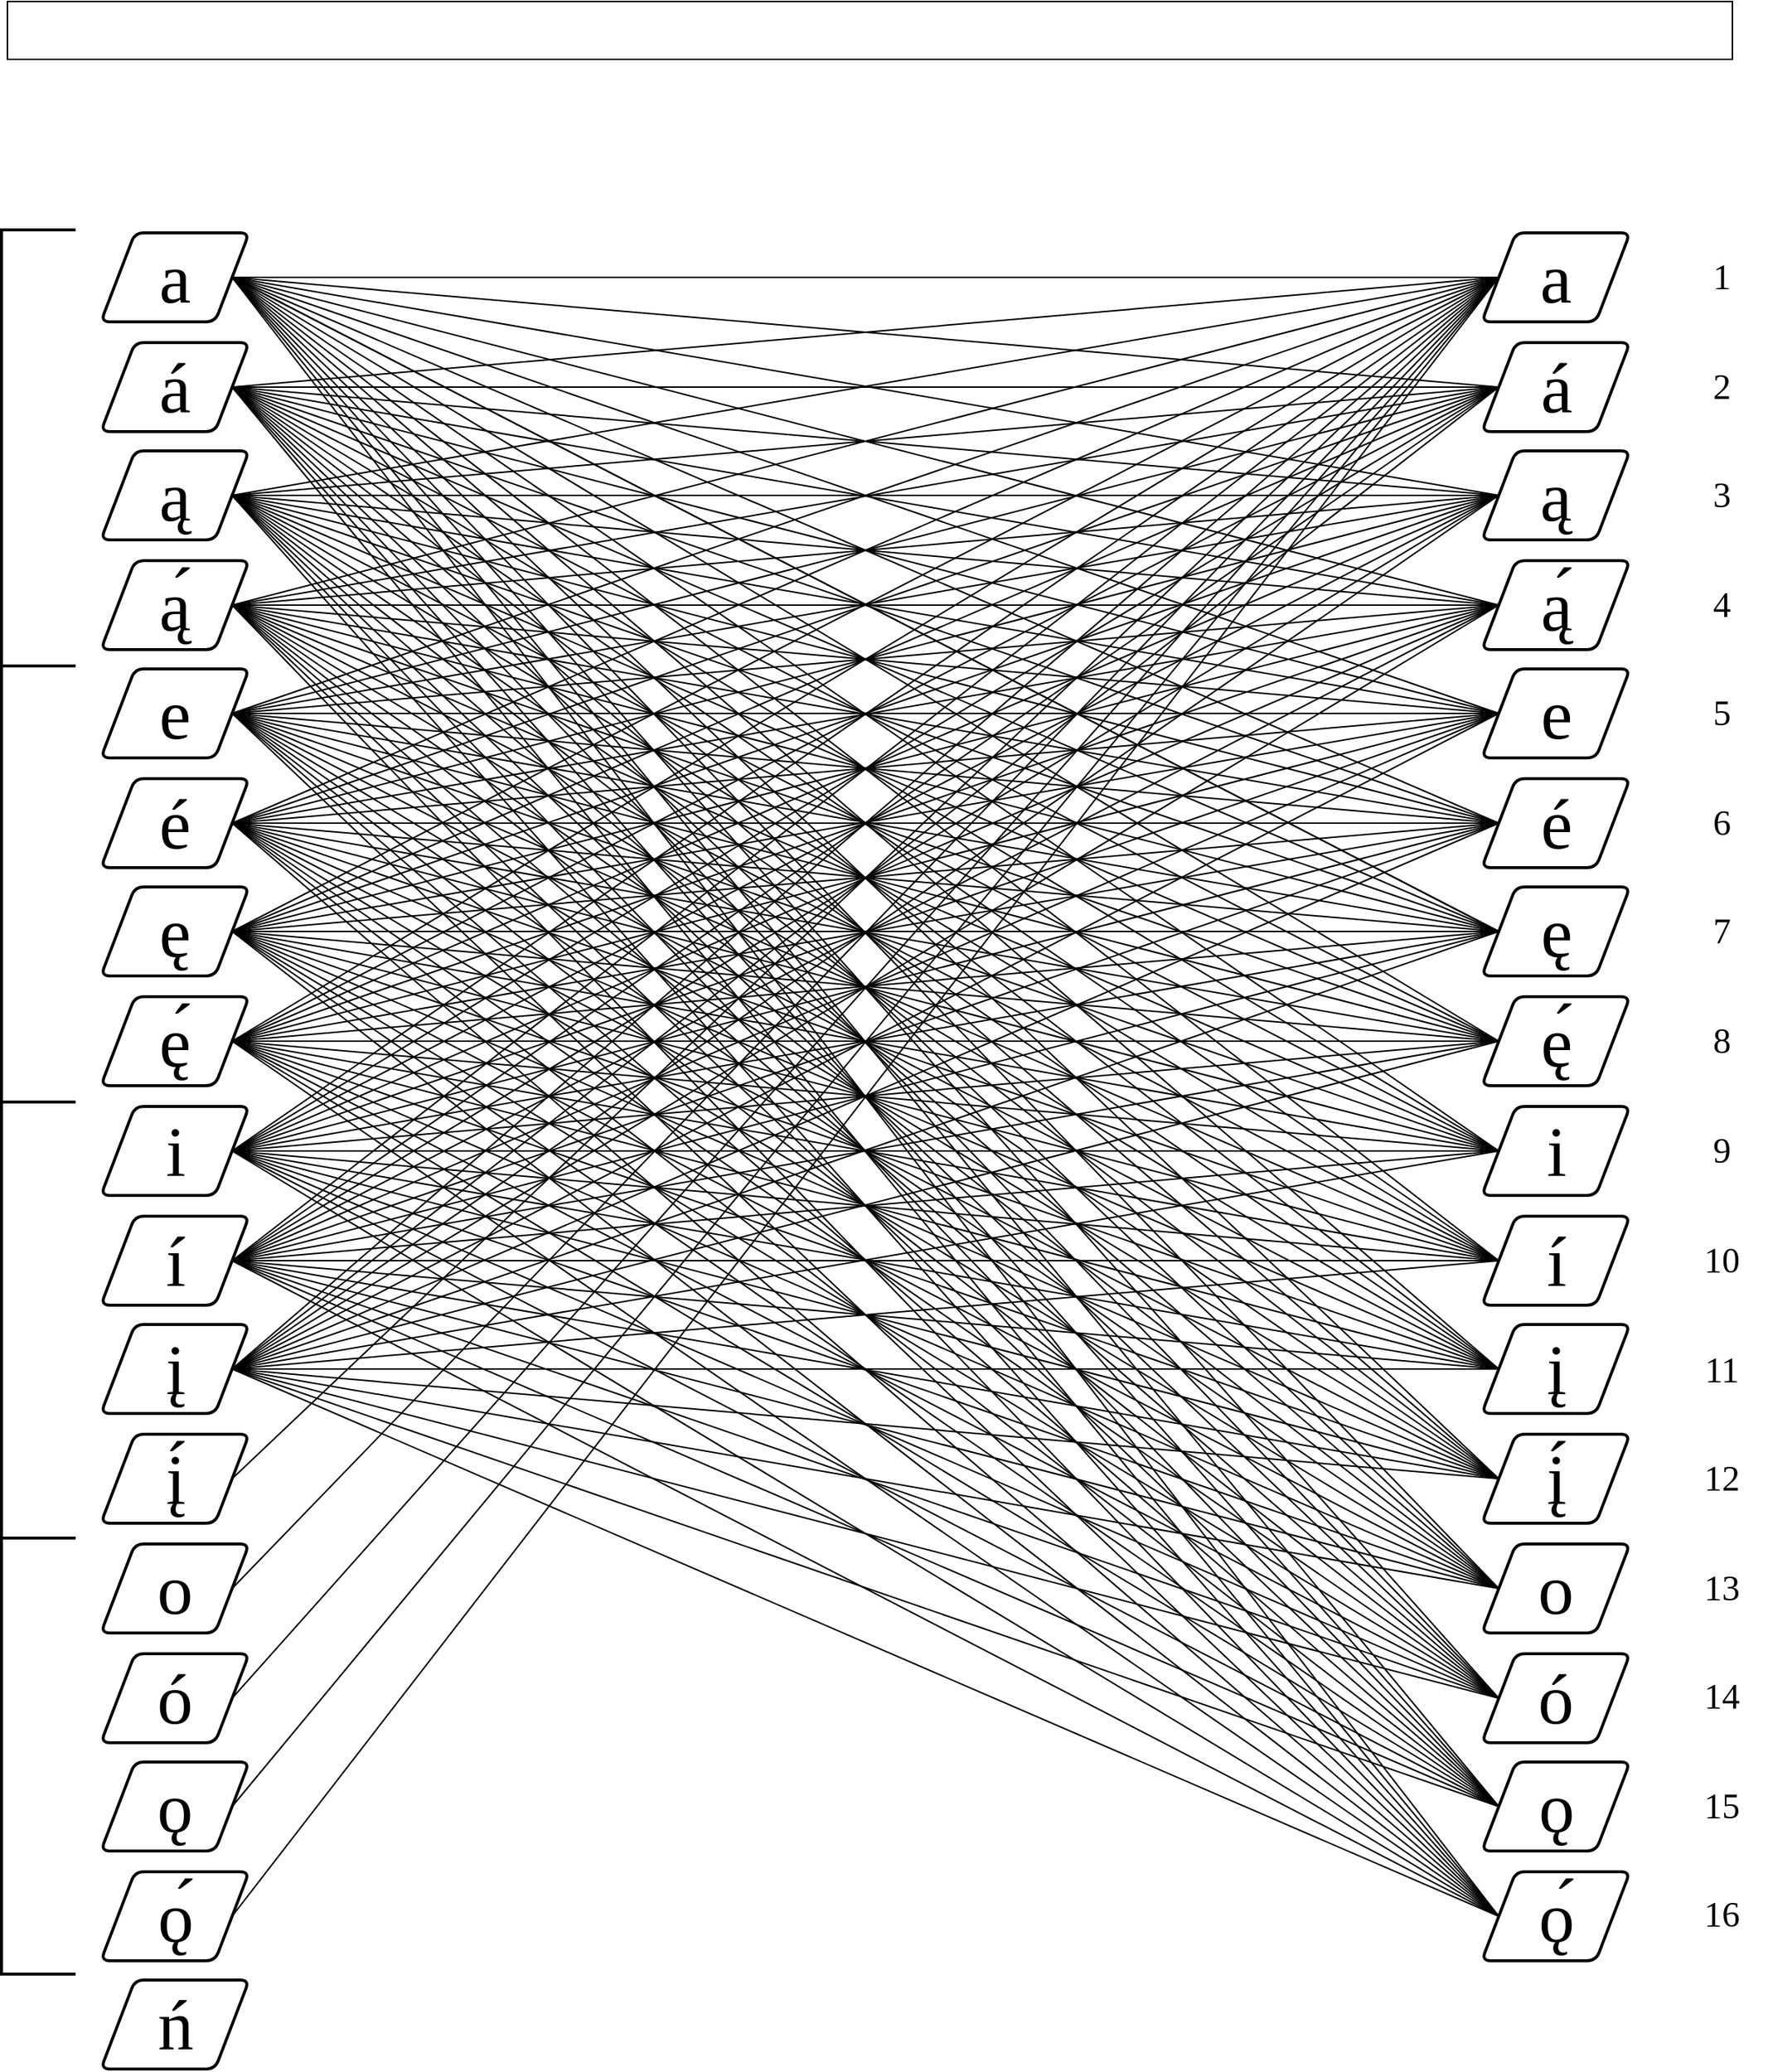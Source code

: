 <mxfile version="22.1.18" type="github">
  <diagram name="Page-1" id="VQsHgmHpjilepcqTfe5d">
    <mxGraphModel dx="3658" dy="5232" grid="0" gridSize="10" guides="1" tooltips="1" connect="1" arrows="1" fold="1" page="0" pageScale="1" pageWidth="850" pageHeight="1100" math="0" shadow="0">
      <root>
        <mxCell id="0" />
        <mxCell id="1" parent="0" />
        <mxCell id="oji7Lh0gevjrnALUTzUG-9" value="" style="strokeWidth=2;html=1;shape=mxgraph.flowchart.annotation_1;align=left;pointerEvents=1;" parent="1" vertex="1">
          <mxGeometry x="-1330" y="-3661" width="50" height="294" as="geometry" />
        </mxCell>
        <mxCell id="oji7Lh0gevjrnALUTzUG-10" value="" style="strokeWidth=2;html=1;shape=mxgraph.flowchart.annotation_1;align=left;pointerEvents=1;" parent="1" vertex="1">
          <mxGeometry x="-1330" y="-3367" width="50" height="294" as="geometry" />
        </mxCell>
        <mxCell id="oji7Lh0gevjrnALUTzUG-11" value="" style="strokeWidth=2;html=1;shape=mxgraph.flowchart.annotation_1;align=left;pointerEvents=1;" parent="1" vertex="1">
          <mxGeometry x="-1330" y="-3073" width="50" height="294" as="geometry" />
        </mxCell>
        <mxCell id="oji7Lh0gevjrnALUTzUG-12" value="" style="strokeWidth=2;html=1;shape=mxgraph.flowchart.annotation_1;align=left;pointerEvents=1;" parent="1" vertex="1">
          <mxGeometry x="-1330" y="-2779" width="50" height="294" as="geometry" />
        </mxCell>
        <mxCell id="oji7Lh0gevjrnALUTzUG-51" value="" style="endArrow=none;html=1;rounded=0;exitX=1;exitY=0.5;exitDx=0;exitDy=0;entryX=0;entryY=0.5;entryDx=0;entryDy=0;" parent="1" source="CE21XfU1R8qpKtoGvkG8-37" target="oji7Lh0gevjrnALUTzUG-56" edge="1">
          <mxGeometry width="50" height="50" relative="1" as="geometry">
            <mxPoint x="-890" y="-3445" as="sourcePoint" />
            <mxPoint x="-708.5" y="-3629" as="targetPoint" />
          </mxGeometry>
        </mxCell>
        <mxCell id="oji7Lh0gevjrnALUTzUG-52" value="" style="endArrow=none;html=1;rounded=0;entryX=0;entryY=0.5;entryDx=0;entryDy=0;exitX=1;exitY=0.5;exitDx=0;exitDy=0;" parent="1" source="CE21XfU1R8qpKtoGvkG8-37" target="oji7Lh0gevjrnALUTzUG-58" edge="1">
          <mxGeometry width="50" height="50" relative="1" as="geometry">
            <mxPoint x="-1169" y="-3612" as="sourcePoint" />
            <mxPoint x="-708.5" y="-3555" as="targetPoint" />
          </mxGeometry>
        </mxCell>
        <mxCell id="oji7Lh0gevjrnALUTzUG-54" value="" style="endArrow=none;html=1;rounded=0;exitX=1;exitY=0.5;exitDx=0;exitDy=0;entryX=0;entryY=0.5;entryDx=0;entryDy=0;" parent="1" source="CE21XfU1R8qpKtoGvkG8-37" target="oji7Lh0gevjrnALUTzUG-60" edge="1">
          <mxGeometry width="50" height="50" relative="1" as="geometry">
            <mxPoint x="-890" y="-3445" as="sourcePoint" />
            <mxPoint x="-708.5" y="-3482" as="targetPoint" />
          </mxGeometry>
        </mxCell>
        <mxCell id="oji7Lh0gevjrnALUTzUG-55" value="" style="endArrow=none;html=1;rounded=0;entryX=0;entryY=0.5;entryDx=0;entryDy=0;exitX=1;exitY=0.5;exitDx=0;exitDy=0;" parent="1" source="CE21XfU1R8qpKtoGvkG8-37" target="oji7Lh0gevjrnALUTzUG-62" edge="1">
          <mxGeometry width="50" height="50" relative="1" as="geometry">
            <mxPoint x="-1167" y="-3630" as="sourcePoint" />
            <mxPoint x="-708.5" y="-3408" as="targetPoint" />
          </mxGeometry>
        </mxCell>
        <mxCell id="oji7Lh0gevjrnALUTzUG-88" value="" style="endArrow=none;html=1;rounded=0;exitX=1;exitY=0.5;exitDx=0;exitDy=0;entryX=0;entryY=0.5;entryDx=0;entryDy=0;" parent="1" source="CE21XfU1R8qpKtoGvkG8-37" target="oji7Lh0gevjrnALUTzUG-64" edge="1">
          <mxGeometry width="50" height="50" relative="1" as="geometry">
            <mxPoint x="-760" y="-3516" as="sourcePoint" />
            <mxPoint x="-743" y="-3374" as="targetPoint" />
          </mxGeometry>
        </mxCell>
        <mxCell id="oji7Lh0gevjrnALUTzUG-89" value="" style="endArrow=none;html=1;rounded=0;exitX=1;exitY=0.5;exitDx=0;exitDy=0;entryX=0;entryY=0.5;entryDx=0;entryDy=0;" parent="1" source="CE21XfU1R8qpKtoGvkG8-37" target="oji7Lh0gevjrnALUTzUG-66" edge="1">
          <mxGeometry width="50" height="50" relative="1" as="geometry">
            <mxPoint x="-1164" y="-3619" as="sourcePoint" />
            <mxPoint x="-733" y="-3336" as="targetPoint" />
          </mxGeometry>
        </mxCell>
        <mxCell id="oji7Lh0gevjrnALUTzUG-90" value="" style="endArrow=none;html=1;rounded=0;exitX=1;exitY=0.5;exitDx=0;exitDy=0;entryX=0;entryY=0.5;entryDx=0;entryDy=0;" parent="1" source="CE21XfU1R8qpKtoGvkG8-37" target="oji7Lh0gevjrnALUTzUG-68" edge="1">
          <mxGeometry width="50" height="50" relative="1" as="geometry">
            <mxPoint x="-1154" y="-3609" as="sourcePoint" />
            <mxPoint x="-759" y="-3290" as="targetPoint" />
          </mxGeometry>
        </mxCell>
        <mxCell id="oji7Lh0gevjrnALUTzUG-92" value="" style="endArrow=none;html=1;rounded=0;exitX=1;exitY=0.5;exitDx=0;exitDy=0;entryX=0;entryY=0.5;entryDx=0;entryDy=0;" parent="1" source="CE21XfU1R8qpKtoGvkG8-37" target="oji7Lh0gevjrnALUTzUG-68" edge="1">
          <mxGeometry width="50" height="50" relative="1" as="geometry">
            <mxPoint x="-1164" y="-3619" as="sourcePoint" />
            <mxPoint x="-686" y="-3178" as="targetPoint" />
          </mxGeometry>
        </mxCell>
        <mxCell id="oji7Lh0gevjrnALUTzUG-93" value="" style="endArrow=none;html=1;rounded=0;entryX=0;entryY=0.5;entryDx=0;entryDy=0;exitX=1;exitY=0.5;exitDx=0;exitDy=0;" parent="1" source="CE21XfU1R8qpKtoGvkG8-37" target="oji7Lh0gevjrnALUTzUG-70" edge="1">
          <mxGeometry width="50" height="50" relative="1" as="geometry">
            <mxPoint x="-1149" y="-3581" as="sourcePoint" />
            <mxPoint x="-676" y="-3168" as="targetPoint" />
          </mxGeometry>
        </mxCell>
        <mxCell id="oji7Lh0gevjrnALUTzUG-95" value="" style="endArrow=none;html=1;rounded=0;entryX=0;entryY=0.5;entryDx=0;entryDy=0;exitX=1;exitY=0.5;exitDx=0;exitDy=0;" parent="1" source="CE21XfU1R8qpKtoGvkG8-37" target="oji7Lh0gevjrnALUTzUG-72" edge="1">
          <mxGeometry width="50" height="50" relative="1" as="geometry">
            <mxPoint x="-1149" y="-3595" as="sourcePoint" />
            <mxPoint x="-666" y="-3158" as="targetPoint" />
          </mxGeometry>
        </mxCell>
        <mxCell id="oji7Lh0gevjrnALUTzUG-128" value="" style="endArrow=none;html=1;rounded=0;entryX=0;entryY=0.5;entryDx=0;entryDy=0;exitX=1;exitY=0.5;exitDx=0;exitDy=0;" parent="1" source="CE21XfU1R8qpKtoGvkG8-37" target="oji7Lh0gevjrnALUTzUG-74" edge="1">
          <mxGeometry width="50" height="50" relative="1" as="geometry">
            <mxPoint x="-1164" y="-3619" as="sourcePoint" />
            <mxPoint x="-310" y="-3104" as="targetPoint" />
          </mxGeometry>
        </mxCell>
        <mxCell id="oji7Lh0gevjrnALUTzUG-129" value="" style="endArrow=none;html=1;rounded=0;entryX=0;entryY=0.5;entryDx=0;entryDy=0;exitX=1;exitY=0.5;exitDx=0;exitDy=0;" parent="1" source="CE21XfU1R8qpKtoGvkG8-37" target="oji7Lh0gevjrnALUTzUG-76" edge="1">
          <mxGeometry width="50" height="50" relative="1" as="geometry">
            <mxPoint x="-1078" y="-3701" as="sourcePoint" />
            <mxPoint x="-300" y="-3094" as="targetPoint" />
          </mxGeometry>
        </mxCell>
        <mxCell id="oji7Lh0gevjrnALUTzUG-130" value="" style="endArrow=none;html=1;rounded=0;entryX=0;entryY=0.5;entryDx=0;entryDy=0;exitX=1;exitY=0.5;exitDx=0;exitDy=0;" parent="1" source="CE21XfU1R8qpKtoGvkG8-37" target="oji7Lh0gevjrnALUTzUG-78" edge="1">
          <mxGeometry width="50" height="50" relative="1" as="geometry">
            <mxPoint x="-1144" y="-3599" as="sourcePoint" />
            <mxPoint x="-290" y="-3084" as="targetPoint" />
          </mxGeometry>
        </mxCell>
        <mxCell id="oji7Lh0gevjrnALUTzUG-131" value="" style="endArrow=none;html=1;rounded=0;entryX=0;entryY=0.5;entryDx=0;entryDy=0;exitX=1;exitY=0.5;exitDx=0;exitDy=0;" parent="1" source="CE21XfU1R8qpKtoGvkG8-37" target="oji7Lh0gevjrnALUTzUG-80" edge="1">
          <mxGeometry width="50" height="50" relative="1" as="geometry">
            <mxPoint x="-1134" y="-3589" as="sourcePoint" />
            <mxPoint x="-280" y="-3074" as="targetPoint" />
          </mxGeometry>
        </mxCell>
        <mxCell id="oji7Lh0gevjrnALUTzUG-132" value="" style="endArrow=none;html=1;rounded=0;entryX=0;entryY=0.5;entryDx=0;entryDy=0;exitX=1;exitY=0.5;exitDx=0;exitDy=0;" parent="1" source="CE21XfU1R8qpKtoGvkG8-37" target="oji7Lh0gevjrnALUTzUG-82" edge="1">
          <mxGeometry width="50" height="50" relative="1" as="geometry">
            <mxPoint x="-1124" y="-3579" as="sourcePoint" />
            <mxPoint x="-270" y="-3064" as="targetPoint" />
          </mxGeometry>
        </mxCell>
        <mxCell id="oji7Lh0gevjrnALUTzUG-133" value="" style="endArrow=none;html=1;rounded=0;entryX=0;entryY=0.5;entryDx=0;entryDy=0;exitX=1;exitY=0.5;exitDx=0;exitDy=0;" parent="1" source="CE21XfU1R8qpKtoGvkG8-37" target="oji7Lh0gevjrnALUTzUG-84" edge="1">
          <mxGeometry width="50" height="50" relative="1" as="geometry">
            <mxPoint x="-1114" y="-3569" as="sourcePoint" />
            <mxPoint x="-260" y="-3054" as="targetPoint" />
          </mxGeometry>
        </mxCell>
        <mxCell id="oji7Lh0gevjrnALUTzUG-134" value="" style="endArrow=none;html=1;rounded=0;entryX=0;entryY=0.5;entryDx=0;entryDy=0;exitX=1;exitY=0.5;exitDx=0;exitDy=0;" parent="1" source="CE21XfU1R8qpKtoGvkG8-37" target="oji7Lh0gevjrnALUTzUG-86" edge="1">
          <mxGeometry width="50" height="50" relative="1" as="geometry">
            <mxPoint x="-1104" y="-3559" as="sourcePoint" />
            <mxPoint x="-250" y="-3044" as="targetPoint" />
          </mxGeometry>
        </mxCell>
        <mxCell id="oji7Lh0gevjrnALUTzUG-151" value="" style="endArrow=none;html=1;rounded=0;entryX=0;entryY=0.5;entryDx=0;entryDy=0;exitX=1;exitY=0.5;exitDx=0;exitDy=0;" parent="1" source="CE21XfU1R8qpKtoGvkG8-39" target="oji7Lh0gevjrnALUTzUG-56" edge="1">
          <mxGeometry width="50" height="50" relative="1" as="geometry">
            <mxPoint x="-591" y="-3381" as="sourcePoint" />
            <mxPoint x="-541" y="-3431" as="targetPoint" />
          </mxGeometry>
        </mxCell>
        <mxCell id="oji7Lh0gevjrnALUTzUG-152" value="" style="endArrow=none;html=1;rounded=0;entryX=0;entryY=0.5;entryDx=0;entryDy=0;exitX=1;exitY=0.5;exitDx=0;exitDy=0;" parent="1" source="CE21XfU1R8qpKtoGvkG8-41" target="oji7Lh0gevjrnALUTzUG-56" edge="1">
          <mxGeometry width="50" height="50" relative="1" as="geometry">
            <mxPoint x="-591" y="-3381" as="sourcePoint" />
            <mxPoint x="-541" y="-3431" as="targetPoint" />
          </mxGeometry>
        </mxCell>
        <mxCell id="oji7Lh0gevjrnALUTzUG-169" value="" style="endArrow=none;html=1;rounded=0;entryX=0;entryY=0.5;entryDx=0;entryDy=0;exitX=1;exitY=0.5;exitDx=0;exitDy=0;" parent="1" source="CE21XfU1R8qpKtoGvkG8-43" target="oji7Lh0gevjrnALUTzUG-56" edge="1">
          <mxGeometry width="50" height="50" relative="1" as="geometry">
            <mxPoint x="-607" y="-3712" as="sourcePoint" />
            <mxPoint x="-351" y="-3749" as="targetPoint" />
          </mxGeometry>
        </mxCell>
        <mxCell id="oji7Lh0gevjrnALUTzUG-170" value="" style="endArrow=none;html=1;rounded=0;entryX=0;entryY=0.5;entryDx=0;entryDy=0;exitX=1;exitY=0.5;exitDx=0;exitDy=0;" parent="1" source="CE21XfU1R8qpKtoGvkG8-45" target="oji7Lh0gevjrnALUTzUG-56" edge="1">
          <mxGeometry width="50" height="50" relative="1" as="geometry">
            <mxPoint x="-597" y="-3702" as="sourcePoint" />
            <mxPoint x="-341" y="-3739" as="targetPoint" />
          </mxGeometry>
        </mxCell>
        <mxCell id="oji7Lh0gevjrnALUTzUG-171" value="" style="endArrow=none;html=1;rounded=0;entryX=0;entryY=0.5;entryDx=0;entryDy=0;exitX=1;exitY=0.5;exitDx=0;exitDy=0;" parent="1" source="CE21XfU1R8qpKtoGvkG8-47" target="oji7Lh0gevjrnALUTzUG-56" edge="1">
          <mxGeometry width="50" height="50" relative="1" as="geometry">
            <mxPoint x="-587" y="-3692" as="sourcePoint" />
            <mxPoint x="-331" y="-3729" as="targetPoint" />
          </mxGeometry>
        </mxCell>
        <mxCell id="oji7Lh0gevjrnALUTzUG-172" value="" style="endArrow=none;html=1;rounded=0;entryX=0;entryY=0.5;entryDx=0;entryDy=0;exitX=1;exitY=0.5;exitDx=0;exitDy=0;" parent="1" source="CE21XfU1R8qpKtoGvkG8-49" target="oji7Lh0gevjrnALUTzUG-56" edge="1">
          <mxGeometry width="50" height="50" relative="1" as="geometry">
            <mxPoint x="-577" y="-3682" as="sourcePoint" />
            <mxPoint x="-321" y="-3719" as="targetPoint" />
          </mxGeometry>
        </mxCell>
        <mxCell id="oji7Lh0gevjrnALUTzUG-173" value="" style="endArrow=none;html=1;rounded=0;entryX=0;entryY=0.5;entryDx=0;entryDy=0;exitX=1;exitY=0.5;exitDx=0;exitDy=0;" parent="1" source="CE21XfU1R8qpKtoGvkG8-51" target="oji7Lh0gevjrnALUTzUG-56" edge="1">
          <mxGeometry width="50" height="50" relative="1" as="geometry">
            <mxPoint x="-567" y="-3672" as="sourcePoint" />
            <mxPoint x="-311" y="-3709" as="targetPoint" />
          </mxGeometry>
        </mxCell>
        <mxCell id="oji7Lh0gevjrnALUTzUG-174" value="" style="endArrow=none;html=1;rounded=0;entryX=0;entryY=0.5;entryDx=0;entryDy=0;exitX=1;exitY=0.5;exitDx=0;exitDy=0;" parent="1" source="CE21XfU1R8qpKtoGvkG8-53" target="oji7Lh0gevjrnALUTzUG-56" edge="1">
          <mxGeometry width="50" height="50" relative="1" as="geometry">
            <mxPoint x="-557" y="-3662" as="sourcePoint" />
            <mxPoint x="-301" y="-3699" as="targetPoint" />
          </mxGeometry>
        </mxCell>
        <mxCell id="oji7Lh0gevjrnALUTzUG-175" value="" style="endArrow=none;html=1;rounded=0;entryX=0;entryY=0.5;entryDx=0;entryDy=0;exitX=1;exitY=0.5;exitDx=0;exitDy=0;" parent="1" source="CE21XfU1R8qpKtoGvkG8-55" target="oji7Lh0gevjrnALUTzUG-56" edge="1">
          <mxGeometry width="50" height="50" relative="1" as="geometry">
            <mxPoint x="-547" y="-3652" as="sourcePoint" />
            <mxPoint x="-291" y="-3689" as="targetPoint" />
          </mxGeometry>
        </mxCell>
        <mxCell id="oji7Lh0gevjrnALUTzUG-176" value="" style="endArrow=none;html=1;rounded=0;entryX=0;entryY=0.5;entryDx=0;entryDy=0;exitX=1;exitY=0.5;exitDx=0;exitDy=0;" parent="1" source="CE21XfU1R8qpKtoGvkG8-57" target="oji7Lh0gevjrnALUTzUG-56" edge="1">
          <mxGeometry width="50" height="50" relative="1" as="geometry">
            <mxPoint x="-537" y="-3642" as="sourcePoint" />
            <mxPoint x="-281" y="-3679" as="targetPoint" />
          </mxGeometry>
        </mxCell>
        <mxCell id="oji7Lh0gevjrnALUTzUG-177" value="" style="endArrow=none;html=1;rounded=0;entryX=0;entryY=0.5;entryDx=0;entryDy=0;exitX=1;exitY=0.5;exitDx=0;exitDy=0;" parent="1" source="CE21XfU1R8qpKtoGvkG8-59" target="oji7Lh0gevjrnALUTzUG-56" edge="1">
          <mxGeometry width="50" height="50" relative="1" as="geometry">
            <mxPoint x="-1042" y="-2914" as="sourcePoint" />
            <mxPoint x="-271" y="-3669" as="targetPoint" />
          </mxGeometry>
        </mxCell>
        <mxCell id="oji7Lh0gevjrnALUTzUG-178" value="" style="endArrow=none;html=1;rounded=0;entryX=0;entryY=0.5;entryDx=0;entryDy=0;exitX=1;exitY=0.5;exitDx=0;exitDy=0;" parent="1" source="oji7Lh0gevjrnALUTzUG-3" target="oji7Lh0gevjrnALUTzUG-56" edge="1">
          <mxGeometry width="50" height="50" relative="1" as="geometry">
            <mxPoint x="-590" y="-3713" as="sourcePoint" />
            <mxPoint x="-334" y="-3750" as="targetPoint" />
          </mxGeometry>
        </mxCell>
        <mxCell id="oji7Lh0gevjrnALUTzUG-179" value="" style="endArrow=none;html=1;rounded=0;entryX=0;entryY=0.5;entryDx=0;entryDy=0;exitX=1;exitY=0.5;exitDx=0;exitDy=0;" parent="1" source="oji7Lh0gevjrnALUTzUG-1" target="oji7Lh0gevjrnALUTzUG-56" edge="1">
          <mxGeometry width="50" height="50" relative="1" as="geometry">
            <mxPoint x="-580" y="-3703" as="sourcePoint" />
            <mxPoint x="-324" y="-3740" as="targetPoint" />
          </mxGeometry>
        </mxCell>
        <mxCell id="oji7Lh0gevjrnALUTzUG-180" value="" style="endArrow=none;html=1;rounded=0;entryX=0;entryY=0.5;entryDx=0;entryDy=0;exitX=1;exitY=0.5;exitDx=0;exitDy=0;" parent="1" source="oji7Lh0gevjrnALUTzUG-5" target="oji7Lh0gevjrnALUTzUG-56" edge="1">
          <mxGeometry width="50" height="50" relative="1" as="geometry">
            <mxPoint x="-656" y="-3826" as="sourcePoint" />
            <mxPoint x="-400" y="-3863" as="targetPoint" />
          </mxGeometry>
        </mxCell>
        <mxCell id="oji7Lh0gevjrnALUTzUG-181" value="" style="endArrow=none;html=1;rounded=0;entryX=0;entryY=0.5;entryDx=0;entryDy=0;exitX=1;exitY=0.5;exitDx=0;exitDy=0;" parent="1" source="oji7Lh0gevjrnALUTzUG-7" target="oji7Lh0gevjrnALUTzUG-56" edge="1">
          <mxGeometry width="50" height="50" relative="1" as="geometry">
            <mxPoint x="-646" y="-3816" as="sourcePoint" />
            <mxPoint x="-390" y="-3853" as="targetPoint" />
          </mxGeometry>
        </mxCell>
        <mxCell id="oji7Lh0gevjrnALUTzUG-182" value="" style="endArrow=none;html=1;rounded=0;exitX=1;exitY=0.5;exitDx=0;exitDy=0;entryX=0;entryY=0.5;entryDx=0;entryDy=0;" parent="1" source="CE21XfU1R8qpKtoGvkG8-39" target="oji7Lh0gevjrnALUTzUG-58" edge="1">
          <mxGeometry width="50" height="50" relative="1" as="geometry">
            <mxPoint x="-636" y="-3806" as="sourcePoint" />
            <mxPoint x="-380" y="-3843" as="targetPoint" />
          </mxGeometry>
        </mxCell>
        <mxCell id="oji7Lh0gevjrnALUTzUG-183" value="" style="endArrow=none;html=1;rounded=0;exitX=1;exitY=0.5;exitDx=0;exitDy=0;entryX=0;entryY=0.5;entryDx=0;entryDy=0;" parent="1" source="CE21XfU1R8qpKtoGvkG8-39" target="oji7Lh0gevjrnALUTzUG-60" edge="1">
          <mxGeometry width="50" height="50" relative="1" as="geometry">
            <mxPoint x="-626" y="-3796" as="sourcePoint" />
            <mxPoint x="-370" y="-3833" as="targetPoint" />
          </mxGeometry>
        </mxCell>
        <mxCell id="oji7Lh0gevjrnALUTzUG-184" value="" style="endArrow=none;html=1;rounded=0;exitX=1;exitY=0.5;exitDx=0;exitDy=0;entryX=0;entryY=0.5;entryDx=0;entryDy=0;" parent="1" source="CE21XfU1R8qpKtoGvkG8-39" target="oji7Lh0gevjrnALUTzUG-62" edge="1">
          <mxGeometry width="50" height="50" relative="1" as="geometry">
            <mxPoint x="-616" y="-3786" as="sourcePoint" />
            <mxPoint x="-360" y="-3823" as="targetPoint" />
          </mxGeometry>
        </mxCell>
        <mxCell id="oji7Lh0gevjrnALUTzUG-185" value="" style="endArrow=none;html=1;rounded=0;exitX=1;exitY=0.5;exitDx=0;exitDy=0;entryX=0;entryY=0.5;entryDx=0;entryDy=0;" parent="1" source="CE21XfU1R8qpKtoGvkG8-39" target="oji7Lh0gevjrnALUTzUG-64" edge="1">
          <mxGeometry width="50" height="50" relative="1" as="geometry">
            <mxPoint x="-606" y="-3776" as="sourcePoint" />
            <mxPoint x="-350" y="-3813" as="targetPoint" />
          </mxGeometry>
        </mxCell>
        <mxCell id="oji7Lh0gevjrnALUTzUG-186" value="" style="endArrow=none;html=1;rounded=0;exitX=1;exitY=0.5;exitDx=0;exitDy=0;entryX=0;entryY=0.5;entryDx=0;entryDy=0;" parent="1" source="CE21XfU1R8qpKtoGvkG8-39" target="oji7Lh0gevjrnALUTzUG-66" edge="1">
          <mxGeometry width="50" height="50" relative="1" as="geometry">
            <mxPoint x="-596" y="-3766" as="sourcePoint" />
            <mxPoint x="-340" y="-3803" as="targetPoint" />
          </mxGeometry>
        </mxCell>
        <mxCell id="oji7Lh0gevjrnALUTzUG-187" value="" style="endArrow=none;html=1;rounded=0;exitX=1;exitY=0.5;exitDx=0;exitDy=0;entryX=0;entryY=0.5;entryDx=0;entryDy=0;" parent="1" source="CE21XfU1R8qpKtoGvkG8-39" target="oji7Lh0gevjrnALUTzUG-68" edge="1">
          <mxGeometry width="50" height="50" relative="1" as="geometry">
            <mxPoint x="-586" y="-3756" as="sourcePoint" />
            <mxPoint x="-330" y="-3793" as="targetPoint" />
          </mxGeometry>
        </mxCell>
        <mxCell id="oji7Lh0gevjrnALUTzUG-188" value="" style="endArrow=none;html=1;rounded=0;exitX=1;exitY=0.5;exitDx=0;exitDy=0;entryX=0;entryY=0.5;entryDx=0;entryDy=0;" parent="1" source="CE21XfU1R8qpKtoGvkG8-39" target="oji7Lh0gevjrnALUTzUG-70" edge="1">
          <mxGeometry width="50" height="50" relative="1" as="geometry">
            <mxPoint x="-576" y="-3746" as="sourcePoint" />
            <mxPoint x="-320" y="-3783" as="targetPoint" />
          </mxGeometry>
        </mxCell>
        <mxCell id="oji7Lh0gevjrnALUTzUG-189" value="" style="rounded=0;whiteSpace=wrap;html=1;" parent="1" vertex="1">
          <mxGeometry x="-1326" y="-3815" width="1163" height="39" as="geometry" />
        </mxCell>
        <mxCell id="oji7Lh0gevjrnALUTzUG-190" value="" style="endArrow=none;html=1;rounded=0;exitX=1;exitY=0.5;exitDx=0;exitDy=0;entryX=0;entryY=0.5;entryDx=0;entryDy=0;" parent="1" source="CE21XfU1R8qpKtoGvkG8-39" target="oji7Lh0gevjrnALUTzUG-72" edge="1">
          <mxGeometry width="50" height="50" relative="1" as="geometry">
            <mxPoint x="-1102" y="-3675" as="sourcePoint" />
            <mxPoint x="138" y="-3719" as="targetPoint" />
          </mxGeometry>
        </mxCell>
        <mxCell id="oji7Lh0gevjrnALUTzUG-191" value="" style="endArrow=none;html=1;rounded=0;entryX=0;entryY=0.5;entryDx=0;entryDy=0;exitX=1;exitY=0.5;exitDx=0;exitDy=0;" parent="1" source="CE21XfU1R8qpKtoGvkG8-39" target="oji7Lh0gevjrnALUTzUG-74" edge="1">
          <mxGeometry width="50" height="50" relative="1" as="geometry">
            <mxPoint x="-1716" y="-3773" as="sourcePoint" />
            <mxPoint x="-114" y="-2979" as="targetPoint" />
          </mxGeometry>
        </mxCell>
        <mxCell id="s2_9RPsBh289tmpe3D-n-1" value="" style="endArrow=none;html=1;rounded=0;entryX=0;entryY=0.5;entryDx=0;entryDy=0;exitX=1;exitY=0.5;exitDx=0;exitDy=0;" parent="1" source="CE21XfU1R8qpKtoGvkG8-39" target="oji7Lh0gevjrnALUTzUG-76" edge="1">
          <mxGeometry width="50" height="50" relative="1" as="geometry">
            <mxPoint x="-1090" y="-3704" as="sourcePoint" />
            <mxPoint x="-338" y="-2899" as="targetPoint" />
          </mxGeometry>
        </mxCell>
        <mxCell id="qa0N9MyO5sZ4n3bV0Kct-3" value="" style="endArrow=none;html=1;rounded=0;entryX=0;entryY=0.5;entryDx=0;entryDy=0;exitX=1;exitY=0.5;exitDx=0;exitDy=0;" parent="1" target="oji7Lh0gevjrnALUTzUG-78" edge="1" source="CE21XfU1R8qpKtoGvkG8-39">
          <mxGeometry width="50" height="50" relative="1" as="geometry">
            <mxPoint x="-601" y="-2811" as="sourcePoint" />
            <mxPoint x="-306" y="-2847" as="targetPoint" />
          </mxGeometry>
        </mxCell>
        <mxCell id="qa0N9MyO5sZ4n3bV0Kct-5" value="" style="endArrow=none;html=1;rounded=0;entryX=0;entryY=0.5;entryDx=0;entryDy=0;exitX=1;exitY=0.5;exitDx=0;exitDy=0;" parent="1" target="oji7Lh0gevjrnALUTzUG-80" edge="1" source="CE21XfU1R8qpKtoGvkG8-39">
          <mxGeometry width="50" height="50" relative="1" as="geometry">
            <mxPoint x="-773" y="-2898" as="sourcePoint" />
            <mxPoint x="-459" y="-2691" as="targetPoint" />
          </mxGeometry>
        </mxCell>
        <mxCell id="qa0N9MyO5sZ4n3bV0Kct-6" value="" style="endArrow=none;html=1;rounded=0;entryX=0;entryY=0.5;entryDx=0;entryDy=0;exitX=1;exitY=0.5;exitDx=0;exitDy=0;" parent="1" target="oji7Lh0gevjrnALUTzUG-82" edge="1" source="CE21XfU1R8qpKtoGvkG8-39">
          <mxGeometry width="50" height="50" relative="1" as="geometry">
            <mxPoint x="-538" y="-2614" as="sourcePoint" />
            <mxPoint x="-488" y="-2664" as="targetPoint" />
          </mxGeometry>
        </mxCell>
        <mxCell id="qa0N9MyO5sZ4n3bV0Kct-7" value="" style="endArrow=none;html=1;rounded=0;entryX=0;entryY=0.5;entryDx=0;entryDy=0;exitX=1;exitY=0.5;exitDx=0;exitDy=0;" parent="1" target="oji7Lh0gevjrnALUTzUG-84" edge="1" source="CE21XfU1R8qpKtoGvkG8-39">
          <mxGeometry width="50" height="50" relative="1" as="geometry">
            <mxPoint x="-466" y="-2508" as="sourcePoint" />
            <mxPoint x="-416" y="-2558" as="targetPoint" />
          </mxGeometry>
        </mxCell>
        <mxCell id="qa0N9MyO5sZ4n3bV0Kct-8" value="" style="endArrow=none;html=1;rounded=0;entryX=0;entryY=0.5;entryDx=0;entryDy=0;exitX=1;exitY=0.5;exitDx=0;exitDy=0;" parent="1" target="oji7Lh0gevjrnALUTzUG-86" edge="1" source="CE21XfU1R8qpKtoGvkG8-39">
          <mxGeometry width="50" height="50" relative="1" as="geometry">
            <mxPoint x="-405" y="-2466" as="sourcePoint" />
            <mxPoint x="-355" y="-2516" as="targetPoint" />
          </mxGeometry>
        </mxCell>
        <mxCell id="VI83C3xkR88cXbr1cVf5-51" value="" style="endArrow=none;html=1;rounded=0;startSize=14;endSize=14;sourcePerimeterSpacing=8;targetPerimeterSpacing=8;curved=1;exitX=1;exitY=0.5;exitDx=0;exitDy=0;entryX=0;entryY=0.5;entryDx=0;entryDy=0;" parent="1" edge="1" target="oji7Lh0gevjrnALUTzUG-58" source="CE21XfU1R8qpKtoGvkG8-41">
          <mxGeometry width="50" height="50" relative="1" as="geometry">
            <mxPoint x="-1053" y="-3424" as="sourcePoint" />
            <mxPoint x="-344" y="-3535" as="targetPoint" />
          </mxGeometry>
        </mxCell>
        <mxCell id="0WpfNRxVd8SMMB5D23eY-1" value="" style="endArrow=none;html=1;rounded=0;exitX=1;exitY=0.5;exitDx=0;exitDy=0;entryX=0;entryY=0.5;entryDx=0;entryDy=0;" edge="1" parent="1" source="CE21XfU1R8qpKtoGvkG8-41" target="oji7Lh0gevjrnALUTzUG-60">
          <mxGeometry width="50" height="50" relative="1" as="geometry">
            <mxPoint x="-811" y="-3735" as="sourcePoint" />
            <mxPoint x="-705" y="-3738" as="targetPoint" />
          </mxGeometry>
        </mxCell>
        <mxCell id="CE21XfU1R8qpKtoGvkG8-37" value="" style="shape=parallelogram;html=1;strokeWidth=2;perimeter=parallelogramPerimeter;whiteSpace=wrap;rounded=1;arcSize=12;size=0.23;fontFamily=IBM Plex Sans;container=0;" parent="1" vertex="1">
          <mxGeometry x="-1263" y="-3659" width="100" height="60" as="geometry" />
        </mxCell>
        <mxCell id="CE21XfU1R8qpKtoGvkG8-38" value="&lt;font face=&quot;CMU Serif&quot; style=&quot;font-size: 48px;&quot;&gt;a&lt;/font&gt;" style="text;strokeColor=none;align=center;fillColor=none;html=1;verticalAlign=middle;whiteSpace=wrap;rounded=0;fontSize=30;container=0;" parent="1" vertex="1">
          <mxGeometry x="-1225" y="-3644" width="24" height="30" as="geometry" />
        </mxCell>
        <mxCell id="CE21XfU1R8qpKtoGvkG8-39" value="" style="shape=parallelogram;html=1;strokeWidth=2;perimeter=parallelogramPerimeter;whiteSpace=wrap;rounded=1;arcSize=12;size=0.23;fontFamily=IBM Plex Sans;container=0;" parent="1" vertex="1">
          <mxGeometry x="-1263" y="-3585" width="100" height="60" as="geometry" />
        </mxCell>
        <mxCell id="CE21XfU1R8qpKtoGvkG8-40" value="&lt;font style=&quot;font-size: 48px;&quot; face=&quot;CMU Serif&quot;&gt;á&lt;/font&gt;" style="text;strokeColor=none;align=center;fillColor=none;html=1;verticalAlign=middle;whiteSpace=wrap;rounded=0;fontSize=30;container=0;" parent="1" vertex="1">
          <mxGeometry x="-1226" y="-3570" width="26" height="30" as="geometry" />
        </mxCell>
        <mxCell id="CE21XfU1R8qpKtoGvkG8-41" value="" style="shape=parallelogram;html=1;strokeWidth=2;perimeter=parallelogramPerimeter;whiteSpace=wrap;rounded=1;arcSize=12;size=0.23;fontFamily=IBM Plex Sans;container=0;" parent="1" vertex="1">
          <mxGeometry x="-1263" y="-3512" width="100" height="60" as="geometry" />
        </mxCell>
        <mxCell id="CE21XfU1R8qpKtoGvkG8-42" value="&lt;font style=&quot;font-size: 48px;&quot; face=&quot;CMU Serif&quot;&gt;ą&lt;/font&gt;" style="text;strokeColor=none;align=center;fillColor=none;html=1;verticalAlign=middle;whiteSpace=wrap;rounded=0;fontSize=30;container=0;" parent="1" vertex="1">
          <mxGeometry x="-1225" y="-3497" width="24" height="30" as="geometry" />
        </mxCell>
        <mxCell id="CE21XfU1R8qpKtoGvkG8-43" value="" style="shape=parallelogram;html=1;strokeWidth=2;perimeter=parallelogramPerimeter;whiteSpace=wrap;rounded=1;arcSize=12;size=0.23;fontFamily=IBM Plex Sans;container=0;" parent="1" vertex="1">
          <mxGeometry x="-1263" y="-3438" width="100" height="60" as="geometry" />
        </mxCell>
        <mxCell id="CE21XfU1R8qpKtoGvkG8-44" value="&lt;p&gt;&lt;font style=&quot;font-size: 48px;&quot; face=&quot;CMU Serif&quot;&gt;ą́&lt;/font&gt;&lt;/p&gt;" style="text;strokeColor=none;align=center;fillColor=none;html=1;verticalAlign=middle;whiteSpace=wrap;rounded=0;fontSize=30;container=0;" parent="1" vertex="1">
          <mxGeometry x="-1224" y="-3423" width="22" height="30" as="geometry" />
        </mxCell>
        <mxCell id="CE21XfU1R8qpKtoGvkG8-45" value="" style="shape=parallelogram;html=1;strokeWidth=2;perimeter=parallelogramPerimeter;whiteSpace=wrap;rounded=1;arcSize=12;size=0.23;fontFamily=IBM Plex Sans;container=0;" parent="1" vertex="1">
          <mxGeometry x="-1263" y="-3365" width="100" height="60" as="geometry" />
        </mxCell>
        <mxCell id="CE21XfU1R8qpKtoGvkG8-46" value="&lt;font style=&quot;font-size: 48px;&quot; face=&quot;CMU Serif&quot;&gt;e&lt;/font&gt;" style="text;strokeColor=none;align=center;fillColor=none;html=1;verticalAlign=middle;whiteSpace=wrap;rounded=0;fontSize=30;container=0;" parent="1" vertex="1">
          <mxGeometry x="-1223" y="-3350" width="20" height="30" as="geometry" />
        </mxCell>
        <mxCell id="CE21XfU1R8qpKtoGvkG8-47" value="" style="shape=parallelogram;html=1;strokeWidth=2;perimeter=parallelogramPerimeter;whiteSpace=wrap;rounded=1;arcSize=12;size=0.23;fontFamily=IBM Plex Sans;container=0;" parent="1" vertex="1">
          <mxGeometry x="-1263" y="-3291" width="100" height="60" as="geometry" />
        </mxCell>
        <mxCell id="CE21XfU1R8qpKtoGvkG8-48" value="&lt;font style=&quot;font-size: 48px;&quot; face=&quot;CMU Serif&quot;&gt;é&lt;/font&gt;" style="text;strokeColor=none;align=center;fillColor=none;html=1;verticalAlign=middle;whiteSpace=wrap;rounded=0;fontSize=30;container=0;" parent="1" vertex="1">
          <mxGeometry x="-1223" y="-3276" width="20" height="30" as="geometry" />
        </mxCell>
        <mxCell id="CE21XfU1R8qpKtoGvkG8-49" value="" style="shape=parallelogram;html=1;strokeWidth=2;perimeter=parallelogramPerimeter;whiteSpace=wrap;rounded=1;arcSize=12;size=0.23;fontFamily=IBM Plex Sans;container=0;" parent="1" vertex="1">
          <mxGeometry x="-1263" y="-3218" width="100" height="60" as="geometry" />
        </mxCell>
        <mxCell id="CE21XfU1R8qpKtoGvkG8-50" value="&lt;font style=&quot;font-size: 48px;&quot; face=&quot;CMU Serif&quot;&gt;ę&lt;/font&gt;" style="text;strokeColor=none;align=center;fillColor=none;html=1;verticalAlign=middle;whiteSpace=wrap;rounded=0;fontSize=30;container=0;" parent="1" vertex="1">
          <mxGeometry x="-1223" y="-3203" width="20" height="30" as="geometry" />
        </mxCell>
        <mxCell id="CE21XfU1R8qpKtoGvkG8-51" value="" style="shape=parallelogram;html=1;strokeWidth=2;perimeter=parallelogramPerimeter;whiteSpace=wrap;rounded=1;arcSize=12;size=0.23;fontFamily=IBM Plex Sans;container=0;" parent="1" vertex="1">
          <mxGeometry x="-1263" y="-3144" width="100" height="60" as="geometry" />
        </mxCell>
        <mxCell id="CE21XfU1R8qpKtoGvkG8-52" value="&lt;font style=&quot;font-size: 48px;&quot; face=&quot;CMU Serif&quot;&gt;ę́&lt;/font&gt;" style="text;strokeColor=none;align=center;fillColor=none;html=1;verticalAlign=middle;whiteSpace=wrap;rounded=0;fontSize=30;container=0;" parent="1" vertex="1">
          <mxGeometry x="-1223" y="-3129" width="20" height="30" as="geometry" />
        </mxCell>
        <mxCell id="CE21XfU1R8qpKtoGvkG8-53" value="" style="shape=parallelogram;html=1;strokeWidth=2;perimeter=parallelogramPerimeter;whiteSpace=wrap;rounded=1;arcSize=12;size=0.23;fontFamily=IBM Plex Sans;container=0;" parent="1" vertex="1">
          <mxGeometry x="-1263" y="-3070" width="100" height="60" as="geometry" />
        </mxCell>
        <mxCell id="CE21XfU1R8qpKtoGvkG8-54" value="&lt;font face=&quot;CMU Serif&quot; style=&quot;font-size: 48px;&quot;&gt;i&lt;/font&gt;" style="text;strokeColor=none;align=center;fillColor=none;html=1;verticalAlign=middle;whiteSpace=wrap;rounded=0;fontSize=30;container=0;" parent="1" vertex="1">
          <mxGeometry x="-1220.5" y="-3055" width="15" height="30" as="geometry" />
        </mxCell>
        <mxCell id="CE21XfU1R8qpKtoGvkG8-55" value="" style="shape=parallelogram;html=1;strokeWidth=2;perimeter=parallelogramPerimeter;whiteSpace=wrap;rounded=1;arcSize=12;size=0.23;fontFamily=IBM Plex Sans;container=0;" parent="1" vertex="1">
          <mxGeometry x="-1263" y="-2996" width="100" height="60" as="geometry" />
        </mxCell>
        <mxCell id="CE21XfU1R8qpKtoGvkG8-56" value="&lt;font style=&quot;font-size: 48px;&quot; face=&quot;CMU Serif&quot;&gt;í&lt;/font&gt;" style="text;strokeColor=none;align=center;fillColor=none;html=1;verticalAlign=middle;whiteSpace=wrap;rounded=0;fontSize=30;container=0;" parent="1" vertex="1">
          <mxGeometry x="-1219.5" y="-2981" width="13" height="30" as="geometry" />
        </mxCell>
        <mxCell id="CE21XfU1R8qpKtoGvkG8-57" value="" style="shape=parallelogram;html=1;strokeWidth=2;perimeter=parallelogramPerimeter;whiteSpace=wrap;rounded=1;arcSize=12;size=0.23;fontFamily=IBM Plex Sans;container=0;" parent="1" vertex="1">
          <mxGeometry x="-1263" y="-2923" width="100" height="60" as="geometry" />
        </mxCell>
        <mxCell id="CE21XfU1R8qpKtoGvkG8-58" value="&lt;font style=&quot;font-size: 48px;&quot; face=&quot;CMU Serif&quot;&gt;į&lt;/font&gt;" style="text;strokeColor=none;align=center;fillColor=none;html=1;verticalAlign=middle;whiteSpace=wrap;rounded=0;fontSize=30;container=0;" parent="1" vertex="1">
          <mxGeometry x="-1219.5" y="-2908" width="13" height="30" as="geometry" />
        </mxCell>
        <mxCell id="CE21XfU1R8qpKtoGvkG8-59" value="" style="shape=parallelogram;html=1;strokeWidth=2;perimeter=parallelogramPerimeter;whiteSpace=wrap;rounded=1;arcSize=12;size=0.23;fontFamily=IBM Plex Sans;container=0;" parent="1" vertex="1">
          <mxGeometry x="-1263" y="-2849" width="100" height="60" as="geometry" />
        </mxCell>
        <mxCell id="CE21XfU1R8qpKtoGvkG8-60" value="&lt;font style=&quot;font-size: 48px;&quot; face=&quot;CMU Serif&quot;&gt;į́&lt;/font&gt;" style="text;strokeColor=none;align=center;fillColor=none;html=1;verticalAlign=middle;whiteSpace=wrap;rounded=0;fontSize=30;container=0;" parent="1" vertex="1">
          <mxGeometry x="-1219.5" y="-2834" width="13" height="30" as="geometry" />
        </mxCell>
        <mxCell id="oji7Lh0gevjrnALUTzUG-1" value="" style="shape=parallelogram;html=1;strokeWidth=2;perimeter=parallelogramPerimeter;whiteSpace=wrap;rounded=1;arcSize=12;size=0.23;fontFamily=IBM Plex Sans;container=0;" parent="1" vertex="1">
          <mxGeometry x="-1263" y="-2775" width="100" height="60" as="geometry" />
        </mxCell>
        <mxCell id="oji7Lh0gevjrnALUTzUG-2" value="&lt;font style=&quot;font-size: 48px;&quot; face=&quot;CMU Serif&quot;&gt;o&lt;/font&gt;" style="text;strokeColor=none;align=center;fillColor=none;html=1;verticalAlign=middle;whiteSpace=wrap;rounded=0;fontSize=30;container=0;" parent="1" vertex="1">
          <mxGeometry x="-1224" y="-2760" width="22" height="30" as="geometry" />
        </mxCell>
        <mxCell id="oji7Lh0gevjrnALUTzUG-3" value="" style="shape=parallelogram;html=1;strokeWidth=2;perimeter=parallelogramPerimeter;whiteSpace=wrap;rounded=1;arcSize=12;size=0.23;fontFamily=IBM Plex Sans;container=0;" parent="1" vertex="1">
          <mxGeometry x="-1263" y="-2701" width="100" height="60" as="geometry" />
        </mxCell>
        <mxCell id="oji7Lh0gevjrnALUTzUG-4" value="&lt;font style=&quot;font-size: 48px;&quot; face=&quot;CMU Serif&quot;&gt;ó&lt;/font&gt;" style="text;strokeColor=none;align=center;fillColor=none;html=1;verticalAlign=middle;whiteSpace=wrap;rounded=0;fontSize=30;container=0;" parent="1" vertex="1">
          <mxGeometry x="-1224" y="-2686" width="22" height="30" as="geometry" />
        </mxCell>
        <mxCell id="oji7Lh0gevjrnALUTzUG-5" value="" style="shape=parallelogram;html=1;strokeWidth=2;perimeter=parallelogramPerimeter;whiteSpace=wrap;rounded=1;arcSize=12;size=0.23;fontFamily=IBM Plex Sans;container=0;" parent="1" vertex="1">
          <mxGeometry x="-1263" y="-2628" width="100" height="60" as="geometry" />
        </mxCell>
        <mxCell id="oji7Lh0gevjrnALUTzUG-6" value="&lt;font style=&quot;font-size: 48px;&quot; face=&quot;CMU Serif&quot;&gt;ǫ&lt;/font&gt;" style="text;strokeColor=none;align=center;fillColor=none;html=1;verticalAlign=middle;whiteSpace=wrap;rounded=0;fontSize=30;container=0;" parent="1" vertex="1">
          <mxGeometry x="-1224" y="-2613" width="22" height="30" as="geometry" />
        </mxCell>
        <mxCell id="oji7Lh0gevjrnALUTzUG-7" value="" style="shape=parallelogram;html=1;strokeWidth=2;perimeter=parallelogramPerimeter;whiteSpace=wrap;rounded=1;arcSize=12;size=0.23;fontFamily=IBM Plex Sans;container=0;" parent="1" vertex="1">
          <mxGeometry x="-1263" y="-2554" width="100" height="60" as="geometry" />
        </mxCell>
        <mxCell id="oji7Lh0gevjrnALUTzUG-8" value="&lt;font style=&quot;font-size: 48px;&quot; face=&quot;CMU Serif&quot;&gt;ǫ́&lt;/font&gt;" style="text;strokeColor=none;align=center;fillColor=none;html=1;verticalAlign=middle;whiteSpace=wrap;rounded=0;fontSize=30;container=0;" parent="1" vertex="1">
          <mxGeometry x="-1223.5" y="-2539" width="21" height="30" as="geometry" />
        </mxCell>
        <mxCell id="oji7Lh0gevjrnALUTzUG-13" value="" style="shape=parallelogram;html=1;strokeWidth=2;perimeter=parallelogramPerimeter;whiteSpace=wrap;rounded=1;arcSize=12;size=0.23;fontFamily=IBM Plex Sans;container=0;" parent="1" vertex="1">
          <mxGeometry x="-1263" y="-2481" width="100" height="60" as="geometry" />
        </mxCell>
        <mxCell id="oji7Lh0gevjrnALUTzUG-14" value="&lt;font style=&quot;font-size: 48px;&quot; face=&quot;CMU Serif&quot;&gt;ń&lt;/font&gt;" style="text;strokeColor=none;align=center;fillColor=none;html=1;verticalAlign=middle;whiteSpace=wrap;rounded=0;fontSize=30;container=0;" parent="1" vertex="1">
          <mxGeometry x="-1225.5" y="-2466" width="25" height="30" as="geometry" />
        </mxCell>
        <mxCell id="oji7Lh0gevjrnALUTzUG-56" value="" style="shape=parallelogram;html=1;strokeWidth=2;perimeter=parallelogramPerimeter;whiteSpace=wrap;rounded=1;arcSize=12;size=0.23;fontFamily=IBM Plex Sans;container=0;" parent="1" vertex="1">
          <mxGeometry x="-332" y="-3659" width="100" height="60" as="geometry" />
        </mxCell>
        <mxCell id="oji7Lh0gevjrnALUTzUG-57" value="&lt;font face=&quot;CMU Serif&quot; style=&quot;font-size: 48px;&quot;&gt;a&lt;/font&gt;" style="text;strokeColor=none;align=center;fillColor=none;html=1;verticalAlign=middle;whiteSpace=wrap;rounded=0;fontSize=30;container=0;" parent="1" vertex="1">
          <mxGeometry x="-294" y="-3644" width="24" height="30" as="geometry" />
        </mxCell>
        <mxCell id="oji7Lh0gevjrnALUTzUG-58" value="" style="shape=parallelogram;html=1;strokeWidth=2;perimeter=parallelogramPerimeter;whiteSpace=wrap;rounded=1;arcSize=12;size=0.23;fontFamily=IBM Plex Sans;container=0;" parent="1" vertex="1">
          <mxGeometry x="-332" y="-3585" width="100" height="60" as="geometry" />
        </mxCell>
        <mxCell id="oji7Lh0gevjrnALUTzUG-59" value="&lt;font style=&quot;font-size: 48px;&quot; face=&quot;CMU Serif&quot;&gt;á&lt;/font&gt;" style="text;strokeColor=none;align=center;fillColor=none;html=1;verticalAlign=middle;whiteSpace=wrap;rounded=0;fontSize=30;container=0;" parent="1" vertex="1">
          <mxGeometry x="-294.5" y="-3570" width="25" height="30" as="geometry" />
        </mxCell>
        <mxCell id="oji7Lh0gevjrnALUTzUG-60" value="" style="shape=parallelogram;html=1;strokeWidth=2;perimeter=parallelogramPerimeter;whiteSpace=wrap;rounded=1;arcSize=12;size=0.23;fontFamily=IBM Plex Sans;container=0;" parent="1" vertex="1">
          <mxGeometry x="-332" y="-3512" width="100" height="60" as="geometry" />
        </mxCell>
        <mxCell id="oji7Lh0gevjrnALUTzUG-61" value="&lt;font style=&quot;font-size: 48px;&quot; face=&quot;CMU Serif&quot;&gt;ą&lt;/font&gt;" style="text;strokeColor=none;align=center;fillColor=none;html=1;verticalAlign=middle;whiteSpace=wrap;rounded=0;fontSize=30;container=0;" parent="1" vertex="1">
          <mxGeometry x="-294" y="-3497" width="24" height="30" as="geometry" />
        </mxCell>
        <mxCell id="oji7Lh0gevjrnALUTzUG-62" value="" style="shape=parallelogram;html=1;strokeWidth=2;perimeter=parallelogramPerimeter;whiteSpace=wrap;rounded=1;arcSize=12;size=0.23;fontFamily=IBM Plex Sans;container=0;" parent="1" vertex="1">
          <mxGeometry x="-332" y="-3438" width="100" height="60" as="geometry" />
        </mxCell>
        <mxCell id="oji7Lh0gevjrnALUTzUG-63" value="&lt;p&gt;&lt;font style=&quot;font-size: 48px;&quot; face=&quot;CMU Serif&quot;&gt;ą́&lt;/font&gt;&lt;/p&gt;" style="text;strokeColor=none;align=center;fillColor=none;html=1;verticalAlign=middle;whiteSpace=wrap;rounded=0;fontSize=30;container=0;" parent="1" vertex="1">
          <mxGeometry x="-292.5" y="-3423" width="21" height="30" as="geometry" />
        </mxCell>
        <mxCell id="oji7Lh0gevjrnALUTzUG-64" value="" style="shape=parallelogram;html=1;strokeWidth=2;perimeter=parallelogramPerimeter;whiteSpace=wrap;rounded=1;arcSize=12;size=0.23;fontFamily=IBM Plex Sans;container=0;" parent="1" vertex="1">
          <mxGeometry x="-332" y="-3365" width="100" height="60" as="geometry" />
        </mxCell>
        <mxCell id="oji7Lh0gevjrnALUTzUG-65" value="&lt;font style=&quot;font-size: 48px;&quot; face=&quot;CMU Serif&quot;&gt;e&lt;/font&gt;" style="text;strokeColor=none;align=center;fillColor=none;html=1;verticalAlign=middle;whiteSpace=wrap;rounded=0;fontSize=30;container=0;" parent="1" vertex="1">
          <mxGeometry x="-291.5" y="-3350" width="19" height="30" as="geometry" />
        </mxCell>
        <mxCell id="oji7Lh0gevjrnALUTzUG-66" value="" style="shape=parallelogram;html=1;strokeWidth=2;perimeter=parallelogramPerimeter;whiteSpace=wrap;rounded=1;arcSize=12;size=0.23;fontFamily=IBM Plex Sans;container=0;" parent="1" vertex="1">
          <mxGeometry x="-332" y="-3291" width="100" height="60" as="geometry" />
        </mxCell>
        <mxCell id="oji7Lh0gevjrnALUTzUG-67" value="&lt;font style=&quot;font-size: 48px;&quot; face=&quot;CMU Serif&quot;&gt;é&lt;/font&gt;" style="text;strokeColor=none;align=center;fillColor=none;html=1;verticalAlign=middle;whiteSpace=wrap;rounded=0;fontSize=30;container=0;" parent="1" vertex="1">
          <mxGeometry x="-291.5" y="-3276" width="19" height="30" as="geometry" />
        </mxCell>
        <mxCell id="oji7Lh0gevjrnALUTzUG-68" value="" style="shape=parallelogram;html=1;strokeWidth=2;perimeter=parallelogramPerimeter;whiteSpace=wrap;rounded=1;arcSize=12;size=0.23;fontFamily=IBM Plex Sans;container=0;" parent="1" vertex="1">
          <mxGeometry x="-332" y="-3218" width="100" height="60" as="geometry" />
        </mxCell>
        <mxCell id="oji7Lh0gevjrnALUTzUG-69" value="&lt;font style=&quot;font-size: 48px;&quot; face=&quot;CMU Serif&quot;&gt;ę&lt;/font&gt;" style="text;strokeColor=none;align=center;fillColor=none;html=1;verticalAlign=middle;whiteSpace=wrap;rounded=0;fontSize=30;container=0;" parent="1" vertex="1">
          <mxGeometry x="-291.5" y="-3203" width="19" height="30" as="geometry" />
        </mxCell>
        <mxCell id="oji7Lh0gevjrnALUTzUG-70" value="" style="shape=parallelogram;html=1;strokeWidth=2;perimeter=parallelogramPerimeter;whiteSpace=wrap;rounded=1;arcSize=12;size=0.23;fontFamily=IBM Plex Sans;container=0;" parent="1" vertex="1">
          <mxGeometry x="-332" y="-3144" width="100" height="60" as="geometry" />
        </mxCell>
        <mxCell id="oji7Lh0gevjrnALUTzUG-71" value="&lt;font style=&quot;font-size: 48px;&quot; face=&quot;CMU Serif&quot;&gt;ę́&lt;/font&gt;" style="text;strokeColor=none;align=center;fillColor=none;html=1;verticalAlign=middle;whiteSpace=wrap;rounded=0;fontSize=30;container=0;" parent="1" vertex="1">
          <mxGeometry x="-291.5" y="-3129" width="19" height="30" as="geometry" />
        </mxCell>
        <mxCell id="oji7Lh0gevjrnALUTzUG-72" value="" style="shape=parallelogram;html=1;strokeWidth=2;perimeter=parallelogramPerimeter;whiteSpace=wrap;rounded=1;arcSize=12;size=0.23;fontFamily=IBM Plex Sans;container=0;" parent="1" vertex="1">
          <mxGeometry x="-332" y="-3070" width="100" height="60" as="geometry" />
        </mxCell>
        <mxCell id="oji7Lh0gevjrnALUTzUG-73" value="&lt;font face=&quot;CMU Serif&quot; style=&quot;font-size: 48px;&quot;&gt;i&lt;/font&gt;" style="text;strokeColor=none;align=center;fillColor=none;html=1;verticalAlign=middle;whiteSpace=wrap;rounded=0;fontSize=30;container=0;" parent="1" vertex="1">
          <mxGeometry x="-287.5" y="-3055" width="11" height="30" as="geometry" />
        </mxCell>
        <mxCell id="oji7Lh0gevjrnALUTzUG-74" value="" style="shape=parallelogram;html=1;strokeWidth=2;perimeter=parallelogramPerimeter;whiteSpace=wrap;rounded=1;arcSize=12;size=0.23;fontFamily=IBM Plex Sans;container=0;" parent="1" vertex="1">
          <mxGeometry x="-332" y="-2996" width="100" height="60" as="geometry" />
        </mxCell>
        <mxCell id="oji7Lh0gevjrnALUTzUG-75" value="&lt;font style=&quot;font-size: 48px;&quot; face=&quot;CMU Serif&quot;&gt;í&lt;/font&gt;" style="text;strokeColor=none;align=center;fillColor=none;html=1;verticalAlign=middle;whiteSpace=wrap;rounded=0;fontSize=30;container=0;" parent="1" vertex="1">
          <mxGeometry x="-288.5" y="-2981" width="13" height="30" as="geometry" />
        </mxCell>
        <mxCell id="oji7Lh0gevjrnALUTzUG-76" value="" style="shape=parallelogram;html=1;strokeWidth=2;perimeter=parallelogramPerimeter;whiteSpace=wrap;rounded=1;arcSize=12;size=0.23;fontFamily=IBM Plex Sans;container=0;" parent="1" vertex="1">
          <mxGeometry x="-332" y="-2923" width="100" height="60" as="geometry" />
        </mxCell>
        <mxCell id="oji7Lh0gevjrnALUTzUG-77" value="&lt;font style=&quot;font-size: 48px;&quot; face=&quot;CMU Serif&quot;&gt;į&lt;/font&gt;" style="text;strokeColor=none;align=center;fillColor=none;html=1;verticalAlign=middle;whiteSpace=wrap;rounded=0;fontSize=30;container=0;" parent="1" vertex="1">
          <mxGeometry x="-287.5" y="-2908" width="11" height="30" as="geometry" />
        </mxCell>
        <mxCell id="oji7Lh0gevjrnALUTzUG-78" value="" style="shape=parallelogram;html=1;strokeWidth=2;perimeter=parallelogramPerimeter;whiteSpace=wrap;rounded=1;arcSize=12;size=0.23;fontFamily=IBM Plex Sans;container=0;" parent="1" vertex="1">
          <mxGeometry x="-332" y="-2849" width="100" height="60" as="geometry" />
        </mxCell>
        <mxCell id="oji7Lh0gevjrnALUTzUG-79" value="&lt;font style=&quot;font-size: 48px;&quot; face=&quot;CMU Serif&quot;&gt;į́&lt;/font&gt;" style="text;strokeColor=none;align=center;fillColor=none;html=1;verticalAlign=middle;whiteSpace=wrap;rounded=0;fontSize=30;container=0;" parent="1" vertex="1">
          <mxGeometry x="-287.5" y="-2834" width="11" height="30" as="geometry" />
        </mxCell>
        <mxCell id="oji7Lh0gevjrnALUTzUG-80" value="" style="shape=parallelogram;html=1;strokeWidth=2;perimeter=parallelogramPerimeter;whiteSpace=wrap;rounded=1;arcSize=12;size=0.23;fontFamily=IBM Plex Sans;container=0;" parent="1" vertex="1">
          <mxGeometry x="-332" y="-2775" width="100" height="60" as="geometry" />
        </mxCell>
        <mxCell id="oji7Lh0gevjrnALUTzUG-81" value="&lt;font style=&quot;font-size: 48px;&quot; face=&quot;CMU Serif&quot;&gt;o&lt;/font&gt;" style="text;strokeColor=none;align=center;fillColor=none;html=1;verticalAlign=middle;whiteSpace=wrap;rounded=0;fontSize=30;container=0;" parent="1" vertex="1">
          <mxGeometry x="-293" y="-2760" width="22" height="30" as="geometry" />
        </mxCell>
        <mxCell id="oji7Lh0gevjrnALUTzUG-82" value="" style="shape=parallelogram;html=1;strokeWidth=2;perimeter=parallelogramPerimeter;whiteSpace=wrap;rounded=1;arcSize=12;size=0.23;fontFamily=IBM Plex Sans;container=0;" parent="1" vertex="1">
          <mxGeometry x="-332" y="-2701" width="100" height="60" as="geometry" />
        </mxCell>
        <mxCell id="oji7Lh0gevjrnALUTzUG-83" value="&lt;font style=&quot;font-size: 48px;&quot; face=&quot;CMU Serif&quot;&gt;ó&lt;/font&gt;" style="text;strokeColor=none;align=center;fillColor=none;html=1;verticalAlign=middle;whiteSpace=wrap;rounded=0;fontSize=30;container=0;" parent="1" vertex="1">
          <mxGeometry x="-293" y="-2686" width="22" height="30" as="geometry" />
        </mxCell>
        <mxCell id="oji7Lh0gevjrnALUTzUG-84" value="" style="shape=parallelogram;html=1;strokeWidth=2;perimeter=parallelogramPerimeter;whiteSpace=wrap;rounded=1;arcSize=12;size=0.23;fontFamily=IBM Plex Sans;container=0;" parent="1" vertex="1">
          <mxGeometry x="-332" y="-2628" width="100" height="60" as="geometry" />
        </mxCell>
        <mxCell id="oji7Lh0gevjrnALUTzUG-85" value="&lt;font style=&quot;font-size: 48px;&quot; face=&quot;CMU Serif&quot;&gt;ǫ&lt;/font&gt;" style="text;strokeColor=none;align=center;fillColor=none;html=1;verticalAlign=middle;whiteSpace=wrap;rounded=0;fontSize=30;container=0;" parent="1" vertex="1">
          <mxGeometry x="-292.5" y="-2613" width="21" height="30" as="geometry" />
        </mxCell>
        <mxCell id="oji7Lh0gevjrnALUTzUG-86" value="" style="shape=parallelogram;html=1;strokeWidth=2;perimeter=parallelogramPerimeter;whiteSpace=wrap;rounded=1;arcSize=12;size=0.23;fontFamily=IBM Plex Sans;container=0;" parent="1" vertex="1">
          <mxGeometry x="-332" y="-2554" width="100" height="60" as="geometry" />
        </mxCell>
        <mxCell id="oji7Lh0gevjrnALUTzUG-87" value="&lt;font style=&quot;font-size: 48px;&quot; face=&quot;CMU Serif&quot;&gt;ǫ́&lt;/font&gt;" style="text;strokeColor=none;align=center;fillColor=none;html=1;verticalAlign=middle;whiteSpace=wrap;rounded=0;fontSize=30;container=0;" parent="1" vertex="1">
          <mxGeometry x="-292.5" y="-2539" width="21" height="30" as="geometry" />
        </mxCell>
        <mxCell id="0WpfNRxVd8SMMB5D23eY-2" value="" style="endArrow=none;html=1;rounded=0;exitX=1;exitY=0.5;exitDx=0;exitDy=0;entryX=0;entryY=0.5;entryDx=0;entryDy=0;" edge="1" parent="1" source="CE21XfU1R8qpKtoGvkG8-41" target="oji7Lh0gevjrnALUTzUG-62">
          <mxGeometry width="50" height="50" relative="1" as="geometry">
            <mxPoint x="-801" y="-3725" as="sourcePoint" />
            <mxPoint x="-695" y="-3728" as="targetPoint" />
          </mxGeometry>
        </mxCell>
        <mxCell id="0WpfNRxVd8SMMB5D23eY-3" value="" style="endArrow=none;html=1;rounded=0;exitX=1;exitY=0.5;exitDx=0;exitDy=0;entryX=0;entryY=0.5;entryDx=0;entryDy=0;" edge="1" parent="1" source="CE21XfU1R8qpKtoGvkG8-41" target="oji7Lh0gevjrnALUTzUG-64">
          <mxGeometry width="50" height="50" relative="1" as="geometry">
            <mxPoint x="-791" y="-3715" as="sourcePoint" />
            <mxPoint x="-685" y="-3718" as="targetPoint" />
          </mxGeometry>
        </mxCell>
        <mxCell id="0WpfNRxVd8SMMB5D23eY-4" value="" style="endArrow=none;html=1;rounded=0;exitX=1;exitY=0.5;exitDx=0;exitDy=0;entryX=0;entryY=0.5;entryDx=0;entryDy=0;" edge="1" parent="1" source="CE21XfU1R8qpKtoGvkG8-41" target="oji7Lh0gevjrnALUTzUG-66">
          <mxGeometry width="50" height="50" relative="1" as="geometry">
            <mxPoint x="-781" y="-3705" as="sourcePoint" />
            <mxPoint x="-675" y="-3708" as="targetPoint" />
          </mxGeometry>
        </mxCell>
        <mxCell id="0WpfNRxVd8SMMB5D23eY-5" value="" style="endArrow=none;html=1;rounded=0;exitX=1;exitY=0.5;exitDx=0;exitDy=0;entryX=0;entryY=0.5;entryDx=0;entryDy=0;" edge="1" parent="1" source="CE21XfU1R8qpKtoGvkG8-41" target="oji7Lh0gevjrnALUTzUG-68">
          <mxGeometry width="50" height="50" relative="1" as="geometry">
            <mxPoint x="-771" y="-3695" as="sourcePoint" />
            <mxPoint x="-665" y="-3698" as="targetPoint" />
          </mxGeometry>
        </mxCell>
        <mxCell id="0WpfNRxVd8SMMB5D23eY-6" value="" style="endArrow=none;html=1;rounded=0;exitX=1;exitY=0.5;exitDx=0;exitDy=0;entryX=0;entryY=0.5;entryDx=0;entryDy=0;" edge="1" parent="1" source="CE21XfU1R8qpKtoGvkG8-41" target="oji7Lh0gevjrnALUTzUG-70">
          <mxGeometry width="50" height="50" relative="1" as="geometry">
            <mxPoint x="-761" y="-3685" as="sourcePoint" />
            <mxPoint x="-655" y="-3688" as="targetPoint" />
          </mxGeometry>
        </mxCell>
        <mxCell id="0WpfNRxVd8SMMB5D23eY-7" value="" style="endArrow=none;html=1;rounded=0;exitX=1;exitY=0.5;exitDx=0;exitDy=0;entryX=0;entryY=0.5;entryDx=0;entryDy=0;" edge="1" parent="1" source="CE21XfU1R8qpKtoGvkG8-41" target="oji7Lh0gevjrnALUTzUG-72">
          <mxGeometry width="50" height="50" relative="1" as="geometry">
            <mxPoint x="-751" y="-3675" as="sourcePoint" />
            <mxPoint x="-645" y="-3678" as="targetPoint" />
          </mxGeometry>
        </mxCell>
        <mxCell id="0WpfNRxVd8SMMB5D23eY-8" value="" style="endArrow=none;html=1;rounded=0;exitX=1;exitY=0.5;exitDx=0;exitDy=0;entryX=0;entryY=0.5;entryDx=0;entryDy=0;" edge="1" parent="1" source="CE21XfU1R8qpKtoGvkG8-41" target="oji7Lh0gevjrnALUTzUG-74">
          <mxGeometry width="50" height="50" relative="1" as="geometry">
            <mxPoint x="-741" y="-3665" as="sourcePoint" />
            <mxPoint x="-635" y="-3668" as="targetPoint" />
          </mxGeometry>
        </mxCell>
        <mxCell id="0WpfNRxVd8SMMB5D23eY-9" value="" style="endArrow=none;html=1;rounded=0;exitX=1;exitY=0.5;exitDx=0;exitDy=0;entryX=0;entryY=0.5;entryDx=0;entryDy=0;" edge="1" parent="1" source="CE21XfU1R8qpKtoGvkG8-41" target="oji7Lh0gevjrnALUTzUG-76">
          <mxGeometry width="50" height="50" relative="1" as="geometry">
            <mxPoint x="-731" y="-3655" as="sourcePoint" />
            <mxPoint x="-625" y="-3658" as="targetPoint" />
          </mxGeometry>
        </mxCell>
        <mxCell id="0WpfNRxVd8SMMB5D23eY-10" value="" style="endArrow=none;html=1;rounded=0;exitX=1;exitY=0.5;exitDx=0;exitDy=0;entryX=0;entryY=0.5;entryDx=0;entryDy=0;" edge="1" parent="1" source="CE21XfU1R8qpKtoGvkG8-41" target="oji7Lh0gevjrnALUTzUG-78">
          <mxGeometry width="50" height="50" relative="1" as="geometry">
            <mxPoint x="-721" y="-3645" as="sourcePoint" />
            <mxPoint x="-615" y="-3648" as="targetPoint" />
          </mxGeometry>
        </mxCell>
        <mxCell id="0WpfNRxVd8SMMB5D23eY-11" value="" style="endArrow=none;html=1;rounded=0;exitX=1;exitY=0.5;exitDx=0;exitDy=0;entryX=0;entryY=0.5;entryDx=0;entryDy=0;" edge="1" parent="1" source="CE21XfU1R8qpKtoGvkG8-41" target="oji7Lh0gevjrnALUTzUG-80">
          <mxGeometry width="50" height="50" relative="1" as="geometry">
            <mxPoint x="-800" y="-3745" as="sourcePoint" />
            <mxPoint x="-694" y="-3748" as="targetPoint" />
          </mxGeometry>
        </mxCell>
        <mxCell id="0WpfNRxVd8SMMB5D23eY-12" value="" style="endArrow=none;html=1;rounded=0;exitX=1;exitY=0.5;exitDx=0;exitDy=0;entryX=0;entryY=0.5;entryDx=0;entryDy=0;" edge="1" parent="1" source="CE21XfU1R8qpKtoGvkG8-41" target="oji7Lh0gevjrnALUTzUG-82">
          <mxGeometry width="50" height="50" relative="1" as="geometry">
            <mxPoint x="-790" y="-3735" as="sourcePoint" />
            <mxPoint x="-684" y="-3738" as="targetPoint" />
          </mxGeometry>
        </mxCell>
        <mxCell id="0WpfNRxVd8SMMB5D23eY-13" value="" style="endArrow=none;html=1;rounded=0;exitX=1;exitY=0.5;exitDx=0;exitDy=0;entryX=0;entryY=0.5;entryDx=0;entryDy=0;" edge="1" parent="1" source="CE21XfU1R8qpKtoGvkG8-41" target="oji7Lh0gevjrnALUTzUG-84">
          <mxGeometry width="50" height="50" relative="1" as="geometry">
            <mxPoint x="-780" y="-3725" as="sourcePoint" />
            <mxPoint x="-674" y="-3728" as="targetPoint" />
          </mxGeometry>
        </mxCell>
        <mxCell id="0WpfNRxVd8SMMB5D23eY-14" value="" style="endArrow=none;html=1;rounded=0;exitX=1;exitY=0.5;exitDx=0;exitDy=0;entryX=0;entryY=0.5;entryDx=0;entryDy=0;" edge="1" parent="1" source="CE21XfU1R8qpKtoGvkG8-41" target="oji7Lh0gevjrnALUTzUG-86">
          <mxGeometry width="50" height="50" relative="1" as="geometry">
            <mxPoint x="-770" y="-3715" as="sourcePoint" />
            <mxPoint x="-664" y="-3718" as="targetPoint" />
          </mxGeometry>
        </mxCell>
        <mxCell id="0WpfNRxVd8SMMB5D23eY-15" value="" style="endArrow=none;html=1;rounded=0;exitX=1;exitY=0.5;exitDx=0;exitDy=0;entryX=0;entryY=0.5;entryDx=0;entryDy=0;" edge="1" parent="1" source="CE21XfU1R8qpKtoGvkG8-43" target="oji7Lh0gevjrnALUTzUG-58">
          <mxGeometry width="50" height="50" relative="1" as="geometry">
            <mxPoint x="-166" y="-3404" as="sourcePoint" />
            <mxPoint x="-60" y="-3407" as="targetPoint" />
          </mxGeometry>
        </mxCell>
        <mxCell id="0WpfNRxVd8SMMB5D23eY-16" value="" style="endArrow=none;html=1;rounded=0;exitX=1;exitY=0.5;exitDx=0;exitDy=0;entryX=0;entryY=0.5;entryDx=0;entryDy=0;" edge="1" parent="1" source="CE21XfU1R8qpKtoGvkG8-43" target="oji7Lh0gevjrnALUTzUG-60">
          <mxGeometry width="50" height="50" relative="1" as="geometry">
            <mxPoint x="-156" y="-3394" as="sourcePoint" />
            <mxPoint x="10" y="-3511" as="targetPoint" />
          </mxGeometry>
        </mxCell>
        <mxCell id="0WpfNRxVd8SMMB5D23eY-17" value="" style="endArrow=none;html=1;rounded=0;exitX=1;exitY=0.5;exitDx=0;exitDy=0;entryX=0;entryY=0.5;entryDx=0;entryDy=0;" edge="1" parent="1" source="CE21XfU1R8qpKtoGvkG8-43" target="oji7Lh0gevjrnALUTzUG-62">
          <mxGeometry width="50" height="50" relative="1" as="geometry">
            <mxPoint x="-146" y="-3384" as="sourcePoint" />
            <mxPoint x="-40" y="-3387" as="targetPoint" />
          </mxGeometry>
        </mxCell>
        <mxCell id="0WpfNRxVd8SMMB5D23eY-18" value="" style="endArrow=none;html=1;rounded=0;exitX=1;exitY=0.5;exitDx=0;exitDy=0;entryX=0;entryY=0.5;entryDx=0;entryDy=0;" edge="1" parent="1" source="CE21XfU1R8qpKtoGvkG8-43" target="oji7Lh0gevjrnALUTzUG-64">
          <mxGeometry width="50" height="50" relative="1" as="geometry">
            <mxPoint x="-136" y="-3374" as="sourcePoint" />
            <mxPoint x="-30" y="-3377" as="targetPoint" />
          </mxGeometry>
        </mxCell>
        <mxCell id="0WpfNRxVd8SMMB5D23eY-19" value="" style="endArrow=none;html=1;rounded=0;entryX=0;entryY=0.5;entryDx=0;entryDy=0;exitX=1;exitY=0.5;exitDx=0;exitDy=0;" edge="1" parent="1" source="CE21XfU1R8qpKtoGvkG8-43" target="oji7Lh0gevjrnALUTzUG-66">
          <mxGeometry width="50" height="50" relative="1" as="geometry">
            <mxPoint x="-126" y="-3364" as="sourcePoint" />
            <mxPoint x="-20" y="-3367" as="targetPoint" />
          </mxGeometry>
        </mxCell>
        <mxCell id="0WpfNRxVd8SMMB5D23eY-20" value="" style="endArrow=none;html=1;rounded=0;exitX=1;exitY=0.5;exitDx=0;exitDy=0;entryX=0;entryY=0.5;entryDx=0;entryDy=0;" edge="1" parent="1" source="CE21XfU1R8qpKtoGvkG8-43" target="oji7Lh0gevjrnALUTzUG-68">
          <mxGeometry width="50" height="50" relative="1" as="geometry">
            <mxPoint x="-116" y="-3354" as="sourcePoint" />
            <mxPoint x="-10" y="-3357" as="targetPoint" />
          </mxGeometry>
        </mxCell>
        <mxCell id="0WpfNRxVd8SMMB5D23eY-21" value="" style="endArrow=none;html=1;rounded=0;exitX=1;exitY=0.5;exitDx=0;exitDy=0;entryX=0;entryY=0.5;entryDx=0;entryDy=0;" edge="1" parent="1" source="CE21XfU1R8qpKtoGvkG8-43" target="oji7Lh0gevjrnALUTzUG-70">
          <mxGeometry width="50" height="50" relative="1" as="geometry">
            <mxPoint x="-106" y="-3344" as="sourcePoint" />
            <mxPoint y="-3347" as="targetPoint" />
          </mxGeometry>
        </mxCell>
        <mxCell id="0WpfNRxVd8SMMB5D23eY-22" value="" style="endArrow=none;html=1;rounded=0;exitX=1;exitY=0.5;exitDx=0;exitDy=0;entryX=0;entryY=0.5;entryDx=0;entryDy=0;" edge="1" parent="1" source="CE21XfU1R8qpKtoGvkG8-43" target="oji7Lh0gevjrnALUTzUG-72">
          <mxGeometry width="50" height="50" relative="1" as="geometry">
            <mxPoint x="-96" y="-3334" as="sourcePoint" />
            <mxPoint x="10" y="-3337" as="targetPoint" />
          </mxGeometry>
        </mxCell>
        <mxCell id="0WpfNRxVd8SMMB5D23eY-23" value="" style="endArrow=none;html=1;rounded=0;exitX=1;exitY=0.5;exitDx=0;exitDy=0;entryX=0;entryY=0.5;entryDx=0;entryDy=0;" edge="1" parent="1" source="CE21XfU1R8qpKtoGvkG8-43" target="oji7Lh0gevjrnALUTzUG-74">
          <mxGeometry width="50" height="50" relative="1" as="geometry">
            <mxPoint x="-86" y="-3324" as="sourcePoint" />
            <mxPoint x="20" y="-3327" as="targetPoint" />
          </mxGeometry>
        </mxCell>
        <mxCell id="0WpfNRxVd8SMMB5D23eY-24" value="" style="endArrow=none;html=1;rounded=0;exitX=1;exitY=0.5;exitDx=0;exitDy=0;entryX=0;entryY=0.5;entryDx=0;entryDy=0;" edge="1" parent="1" source="CE21XfU1R8qpKtoGvkG8-43" target="oji7Lh0gevjrnALUTzUG-76">
          <mxGeometry width="50" height="50" relative="1" as="geometry">
            <mxPoint x="-76" y="-3314" as="sourcePoint" />
            <mxPoint x="30" y="-3317" as="targetPoint" />
          </mxGeometry>
        </mxCell>
        <mxCell id="0WpfNRxVd8SMMB5D23eY-25" value="" style="endArrow=none;html=1;rounded=0;exitX=1;exitY=0.5;exitDx=0;exitDy=0;entryX=0;entryY=0.5;entryDx=0;entryDy=0;" edge="1" parent="1" source="CE21XfU1R8qpKtoGvkG8-43" target="oji7Lh0gevjrnALUTzUG-78">
          <mxGeometry width="50" height="50" relative="1" as="geometry">
            <mxPoint x="-66" y="-3304" as="sourcePoint" />
            <mxPoint x="40" y="-3307" as="targetPoint" />
          </mxGeometry>
        </mxCell>
        <mxCell id="0WpfNRxVd8SMMB5D23eY-26" value="" style="endArrow=none;html=1;rounded=0;exitX=1;exitY=0.5;exitDx=0;exitDy=0;entryX=0;entryY=0.5;entryDx=0;entryDy=0;" edge="1" parent="1" source="CE21XfU1R8qpKtoGvkG8-43" target="oji7Lh0gevjrnALUTzUG-80">
          <mxGeometry width="50" height="50" relative="1" as="geometry">
            <mxPoint x="-56" y="-3294" as="sourcePoint" />
            <mxPoint x="50" y="-3297" as="targetPoint" />
          </mxGeometry>
        </mxCell>
        <mxCell id="0WpfNRxVd8SMMB5D23eY-27" value="" style="endArrow=none;html=1;rounded=0;exitX=1;exitY=0.5;exitDx=0;exitDy=0;entryX=0;entryY=0.5;entryDx=0;entryDy=0;" edge="1" parent="1" source="CE21XfU1R8qpKtoGvkG8-43" target="oji7Lh0gevjrnALUTzUG-82">
          <mxGeometry width="50" height="50" relative="1" as="geometry">
            <mxPoint x="-46" y="-3284" as="sourcePoint" />
            <mxPoint x="60" y="-3287" as="targetPoint" />
          </mxGeometry>
        </mxCell>
        <mxCell id="0WpfNRxVd8SMMB5D23eY-28" value="" style="endArrow=none;html=1;rounded=0;exitX=1;exitY=0.5;exitDx=0;exitDy=0;entryX=0;entryY=0.5;entryDx=0;entryDy=0;" edge="1" parent="1" source="CE21XfU1R8qpKtoGvkG8-43" target="oji7Lh0gevjrnALUTzUG-84">
          <mxGeometry width="50" height="50" relative="1" as="geometry">
            <mxPoint x="-36" y="-3274" as="sourcePoint" />
            <mxPoint x="70" y="-3277" as="targetPoint" />
          </mxGeometry>
        </mxCell>
        <mxCell id="0WpfNRxVd8SMMB5D23eY-29" value="" style="endArrow=none;html=1;rounded=0;exitX=1;exitY=0.5;exitDx=0;exitDy=0;entryX=0;entryY=0.5;entryDx=0;entryDy=0;" edge="1" parent="1" source="CE21XfU1R8qpKtoGvkG8-43" target="oji7Lh0gevjrnALUTzUG-86">
          <mxGeometry width="50" height="50" relative="1" as="geometry">
            <mxPoint x="-26" y="-3264" as="sourcePoint" />
            <mxPoint x="80" y="-3267" as="targetPoint" />
          </mxGeometry>
        </mxCell>
        <mxCell id="0WpfNRxVd8SMMB5D23eY-30" value="" style="endArrow=none;html=1;rounded=0;exitX=1;exitY=0.5;exitDx=0;exitDy=0;entryX=0;entryY=0.5;entryDx=0;entryDy=0;" edge="1" parent="1" source="CE21XfU1R8qpKtoGvkG8-45" target="oji7Lh0gevjrnALUTzUG-58">
          <mxGeometry width="50" height="50" relative="1" as="geometry">
            <mxPoint x="-16" y="-3254" as="sourcePoint" />
            <mxPoint x="90" y="-3257" as="targetPoint" />
          </mxGeometry>
        </mxCell>
        <mxCell id="0WpfNRxVd8SMMB5D23eY-31" value="" style="endArrow=none;html=1;rounded=0;exitX=1;exitY=0.5;exitDx=0;exitDy=0;entryX=0;entryY=0.5;entryDx=0;entryDy=0;" edge="1" parent="1" source="CE21XfU1R8qpKtoGvkG8-45" target="oji7Lh0gevjrnALUTzUG-60">
          <mxGeometry width="50" height="50" relative="1" as="geometry">
            <mxPoint x="-6" y="-3244" as="sourcePoint" />
            <mxPoint x="100" y="-3247" as="targetPoint" />
          </mxGeometry>
        </mxCell>
        <mxCell id="0WpfNRxVd8SMMB5D23eY-32" value="" style="endArrow=none;html=1;rounded=0;entryX=0;entryY=0.5;entryDx=0;entryDy=0;exitX=1;exitY=0.5;exitDx=0;exitDy=0;" edge="1" parent="1" source="CE21XfU1R8qpKtoGvkG8-45" target="oji7Lh0gevjrnALUTzUG-62">
          <mxGeometry width="50" height="50" relative="1" as="geometry">
            <mxPoint x="4" y="-3234" as="sourcePoint" />
            <mxPoint x="110" y="-3237" as="targetPoint" />
          </mxGeometry>
        </mxCell>
        <mxCell id="0WpfNRxVd8SMMB5D23eY-33" value="" style="endArrow=none;html=1;rounded=0;exitX=1;exitY=0.5;exitDx=0;exitDy=0;entryX=0;entryY=0.5;entryDx=0;entryDy=0;" edge="1" parent="1" source="CE21XfU1R8qpKtoGvkG8-45" target="oji7Lh0gevjrnALUTzUG-64">
          <mxGeometry width="50" height="50" relative="1" as="geometry">
            <mxPoint x="14" y="-3224" as="sourcePoint" />
            <mxPoint x="120" y="-3227" as="targetPoint" />
          </mxGeometry>
        </mxCell>
        <mxCell id="0WpfNRxVd8SMMB5D23eY-34" value="" style="endArrow=none;html=1;rounded=0;exitX=1;exitY=0.5;exitDx=0;exitDy=0;entryX=0;entryY=0.5;entryDx=0;entryDy=0;" edge="1" parent="1" source="CE21XfU1R8qpKtoGvkG8-45" target="oji7Lh0gevjrnALUTzUG-66">
          <mxGeometry width="50" height="50" relative="1" as="geometry">
            <mxPoint x="24" y="-3214" as="sourcePoint" />
            <mxPoint x="76" y="-3087" as="targetPoint" />
          </mxGeometry>
        </mxCell>
        <mxCell id="0WpfNRxVd8SMMB5D23eY-35" value="" style="endArrow=none;html=1;rounded=0;exitX=1;exitY=0.5;exitDx=0;exitDy=0;entryX=0;entryY=0.5;entryDx=0;entryDy=0;" edge="1" parent="1" source="CE21XfU1R8qpKtoGvkG8-45" target="oji7Lh0gevjrnALUTzUG-68">
          <mxGeometry width="50" height="50" relative="1" as="geometry">
            <mxPoint x="34" y="-3204" as="sourcePoint" />
            <mxPoint x="116" y="-3305" as="targetPoint" />
          </mxGeometry>
        </mxCell>
        <mxCell id="0WpfNRxVd8SMMB5D23eY-36" value="" style="endArrow=none;html=1;rounded=0;exitX=1;exitY=0.5;exitDx=0;exitDy=0;entryX=0;entryY=0.5;entryDx=0;entryDy=0;" edge="1" parent="1" source="CE21XfU1R8qpKtoGvkG8-45" target="oji7Lh0gevjrnALUTzUG-70">
          <mxGeometry width="50" height="50" relative="1" as="geometry">
            <mxPoint x="44" y="-3194" as="sourcePoint" />
            <mxPoint x="150" y="-3197" as="targetPoint" />
          </mxGeometry>
        </mxCell>
        <mxCell id="0WpfNRxVd8SMMB5D23eY-37" value="" style="endArrow=none;html=1;rounded=0;exitX=1;exitY=0.5;exitDx=0;exitDy=0;entryX=0;entryY=0.5;entryDx=0;entryDy=0;" edge="1" parent="1" source="CE21XfU1R8qpKtoGvkG8-45" target="oji7Lh0gevjrnALUTzUG-72">
          <mxGeometry width="50" height="50" relative="1" as="geometry">
            <mxPoint x="54" y="-3184" as="sourcePoint" />
            <mxPoint x="160" y="-3187" as="targetPoint" />
          </mxGeometry>
        </mxCell>
        <mxCell id="0WpfNRxVd8SMMB5D23eY-38" value="" style="endArrow=none;html=1;rounded=0;exitX=1;exitY=0.5;exitDx=0;exitDy=0;entryX=0;entryY=0.5;entryDx=0;entryDy=0;" edge="1" parent="1" source="CE21XfU1R8qpKtoGvkG8-45" target="oji7Lh0gevjrnALUTzUG-74">
          <mxGeometry width="50" height="50" relative="1" as="geometry">
            <mxPoint x="64" y="-3174" as="sourcePoint" />
            <mxPoint x="170" y="-3177" as="targetPoint" />
          </mxGeometry>
        </mxCell>
        <mxCell id="0WpfNRxVd8SMMB5D23eY-39" value="" style="endArrow=none;html=1;rounded=0;exitX=1;exitY=0.5;exitDx=0;exitDy=0;entryX=0;entryY=0.5;entryDx=0;entryDy=0;" edge="1" parent="1" source="CE21XfU1R8qpKtoGvkG8-45" target="oji7Lh0gevjrnALUTzUG-76">
          <mxGeometry width="50" height="50" relative="1" as="geometry">
            <mxPoint x="74" y="-3164" as="sourcePoint" />
            <mxPoint x="180" y="-3167" as="targetPoint" />
          </mxGeometry>
        </mxCell>
        <mxCell id="0WpfNRxVd8SMMB5D23eY-40" value="" style="endArrow=none;html=1;rounded=0;exitX=1;exitY=0.5;exitDx=0;exitDy=0;entryX=0;entryY=0.5;entryDx=0;entryDy=0;" edge="1" parent="1" source="CE21XfU1R8qpKtoGvkG8-45" target="oji7Lh0gevjrnALUTzUG-78">
          <mxGeometry width="50" height="50" relative="1" as="geometry">
            <mxPoint x="84" y="-3154" as="sourcePoint" />
            <mxPoint x="190" y="-3157" as="targetPoint" />
          </mxGeometry>
        </mxCell>
        <mxCell id="0WpfNRxVd8SMMB5D23eY-41" value="" style="endArrow=none;html=1;rounded=0;exitX=1;exitY=0.5;exitDx=0;exitDy=0;entryX=0;entryY=0.5;entryDx=0;entryDy=0;" edge="1" parent="1" source="CE21XfU1R8qpKtoGvkG8-45" target="oji7Lh0gevjrnALUTzUG-80">
          <mxGeometry width="50" height="50" relative="1" as="geometry">
            <mxPoint x="94" y="-3144" as="sourcePoint" />
            <mxPoint x="200" y="-3147" as="targetPoint" />
          </mxGeometry>
        </mxCell>
        <mxCell id="0WpfNRxVd8SMMB5D23eY-42" value="" style="endArrow=none;html=1;rounded=0;exitX=1;exitY=0.5;exitDx=0;exitDy=0;entryX=0;entryY=0.5;entryDx=0;entryDy=0;" edge="1" parent="1" source="CE21XfU1R8qpKtoGvkG8-45" target="oji7Lh0gevjrnALUTzUG-82">
          <mxGeometry width="50" height="50" relative="1" as="geometry">
            <mxPoint x="104" y="-3134" as="sourcePoint" />
            <mxPoint x="210" y="-3137" as="targetPoint" />
          </mxGeometry>
        </mxCell>
        <mxCell id="0WpfNRxVd8SMMB5D23eY-43" value="" style="endArrow=none;html=1;rounded=0;exitX=1;exitY=0.5;exitDx=0;exitDy=0;entryX=0;entryY=0.5;entryDx=0;entryDy=0;" edge="1" parent="1" source="CE21XfU1R8qpKtoGvkG8-45" target="oji7Lh0gevjrnALUTzUG-84">
          <mxGeometry width="50" height="50" relative="1" as="geometry">
            <mxPoint x="114" y="-3124" as="sourcePoint" />
            <mxPoint x="220" y="-3127" as="targetPoint" />
          </mxGeometry>
        </mxCell>
        <mxCell id="0WpfNRxVd8SMMB5D23eY-44" value="" style="endArrow=none;html=1;rounded=0;exitX=1;exitY=0.5;exitDx=0;exitDy=0;entryX=0;entryY=0.5;entryDx=0;entryDy=0;" edge="1" parent="1" source="CE21XfU1R8qpKtoGvkG8-45" target="oji7Lh0gevjrnALUTzUG-86">
          <mxGeometry width="50" height="50" relative="1" as="geometry">
            <mxPoint x="124" y="-3114" as="sourcePoint" />
            <mxPoint x="230" y="-3117" as="targetPoint" />
          </mxGeometry>
        </mxCell>
        <mxCell id="0WpfNRxVd8SMMB5D23eY-45" value="" style="endArrow=none;html=1;rounded=0;exitX=1;exitY=0.5;exitDx=0;exitDy=0;entryX=0;entryY=0.5;entryDx=0;entryDy=0;" edge="1" parent="1" source="CE21XfU1R8qpKtoGvkG8-47" target="oji7Lh0gevjrnALUTzUG-58">
          <mxGeometry width="50" height="50" relative="1" as="geometry">
            <mxPoint x="134" y="-3104" as="sourcePoint" />
            <mxPoint x="240" y="-3107" as="targetPoint" />
          </mxGeometry>
        </mxCell>
        <mxCell id="0WpfNRxVd8SMMB5D23eY-46" value="" style="endArrow=none;html=1;rounded=0;exitX=1;exitY=0.5;exitDx=0;exitDy=0;entryX=0;entryY=0.5;entryDx=0;entryDy=0;" edge="1" parent="1" source="CE21XfU1R8qpKtoGvkG8-47" target="oji7Lh0gevjrnALUTzUG-60">
          <mxGeometry width="50" height="50" relative="1" as="geometry">
            <mxPoint x="144" y="-3094" as="sourcePoint" />
            <mxPoint x="250" y="-3097" as="targetPoint" />
          </mxGeometry>
        </mxCell>
        <mxCell id="0WpfNRxVd8SMMB5D23eY-47" value="" style="endArrow=none;html=1;rounded=0;exitX=1;exitY=0.5;exitDx=0;exitDy=0;entryX=0;entryY=0.5;entryDx=0;entryDy=0;" edge="1" parent="1" source="CE21XfU1R8qpKtoGvkG8-47" target="oji7Lh0gevjrnALUTzUG-62">
          <mxGeometry width="50" height="50" relative="1" as="geometry">
            <mxPoint x="154" y="-3084" as="sourcePoint" />
            <mxPoint x="260" y="-3087" as="targetPoint" />
          </mxGeometry>
        </mxCell>
        <mxCell id="0WpfNRxVd8SMMB5D23eY-48" value="" style="endArrow=none;html=1;rounded=0;exitX=1;exitY=0.5;exitDx=0;exitDy=0;entryX=0;entryY=0.5;entryDx=0;entryDy=0;" edge="1" parent="1" source="CE21XfU1R8qpKtoGvkG8-47" target="oji7Lh0gevjrnALUTzUG-64">
          <mxGeometry width="50" height="50" relative="1" as="geometry">
            <mxPoint x="-200" y="-3328" as="sourcePoint" />
            <mxPoint x="-94" y="-3331" as="targetPoint" />
          </mxGeometry>
        </mxCell>
        <mxCell id="0WpfNRxVd8SMMB5D23eY-49" value="" style="endArrow=none;html=1;rounded=0;exitX=1;exitY=0.5;exitDx=0;exitDy=0;entryX=0;entryY=0.5;entryDx=0;entryDy=0;" edge="1" parent="1" source="CE21XfU1R8qpKtoGvkG8-47" target="oji7Lh0gevjrnALUTzUG-66">
          <mxGeometry width="50" height="50" relative="1" as="geometry">
            <mxPoint x="-190" y="-3318" as="sourcePoint" />
            <mxPoint x="-84" y="-3321" as="targetPoint" />
          </mxGeometry>
        </mxCell>
        <mxCell id="0WpfNRxVd8SMMB5D23eY-50" value="" style="endArrow=none;html=1;rounded=0;exitX=1;exitY=0.5;exitDx=0;exitDy=0;entryX=0;entryY=0.5;entryDx=0;entryDy=0;" edge="1" parent="1" source="CE21XfU1R8qpKtoGvkG8-47" target="oji7Lh0gevjrnALUTzUG-68">
          <mxGeometry width="50" height="50" relative="1" as="geometry">
            <mxPoint x="-180" y="-3308" as="sourcePoint" />
            <mxPoint x="-74" y="-3311" as="targetPoint" />
          </mxGeometry>
        </mxCell>
        <mxCell id="0WpfNRxVd8SMMB5D23eY-51" value="&lt;font face=&quot;Tahoma&quot; style=&quot;font-size: 24px;&quot;&gt;1&lt;/font&gt;" style="text;html=1;strokeColor=none;fillColor=none;align=center;verticalAlign=middle;whiteSpace=wrap;rounded=0;" vertex="1" parent="1">
          <mxGeometry x="-200" y="-3644" width="60" height="30" as="geometry" />
        </mxCell>
        <mxCell id="0WpfNRxVd8SMMB5D23eY-52" value="&lt;font face=&quot;Tahoma&quot; style=&quot;font-size: 24px;&quot;&gt;2&lt;/font&gt;" style="text;html=1;strokeColor=none;fillColor=none;align=center;verticalAlign=middle;whiteSpace=wrap;rounded=0;" vertex="1" parent="1">
          <mxGeometry x="-200" y="-3570" width="60" height="30" as="geometry" />
        </mxCell>
        <mxCell id="0WpfNRxVd8SMMB5D23eY-53" value="&lt;font face=&quot;Tahoma&quot; style=&quot;font-size: 24px;&quot;&gt;3&lt;/font&gt;" style="text;html=1;strokeColor=none;fillColor=none;align=center;verticalAlign=middle;whiteSpace=wrap;rounded=0;" vertex="1" parent="1">
          <mxGeometry x="-200" y="-3497" width="60" height="30" as="geometry" />
        </mxCell>
        <mxCell id="0WpfNRxVd8SMMB5D23eY-54" value="&lt;font face=&quot;Tahoma&quot; style=&quot;font-size: 24px;&quot;&gt;4&lt;/font&gt;" style="text;html=1;strokeColor=none;fillColor=none;align=center;verticalAlign=middle;whiteSpace=wrap;rounded=0;" vertex="1" parent="1">
          <mxGeometry x="-200" y="-3423" width="60" height="30" as="geometry" />
        </mxCell>
        <mxCell id="0WpfNRxVd8SMMB5D23eY-55" value="&lt;font face=&quot;Tahoma&quot; style=&quot;font-size: 24px;&quot;&gt;5&lt;/font&gt;" style="text;html=1;strokeColor=none;fillColor=none;align=center;verticalAlign=middle;whiteSpace=wrap;rounded=0;" vertex="1" parent="1">
          <mxGeometry x="-200" y="-3350" width="60" height="30" as="geometry" />
        </mxCell>
        <mxCell id="0WpfNRxVd8SMMB5D23eY-56" value="&lt;font face=&quot;Tahoma&quot; style=&quot;font-size: 24px;&quot;&gt;6&lt;/font&gt;" style="text;html=1;strokeColor=none;fillColor=none;align=center;verticalAlign=middle;whiteSpace=wrap;rounded=0;" vertex="1" parent="1">
          <mxGeometry x="-200" y="-3276" width="60" height="30" as="geometry" />
        </mxCell>
        <mxCell id="0WpfNRxVd8SMMB5D23eY-57" value="&lt;font face=&quot;Tahoma&quot; style=&quot;font-size: 24px;&quot;&gt;7&lt;/font&gt;" style="text;html=1;strokeColor=none;fillColor=none;align=center;verticalAlign=middle;whiteSpace=wrap;rounded=0;" vertex="1" parent="1">
          <mxGeometry x="-200" y="-3203" width="60" height="30" as="geometry" />
        </mxCell>
        <mxCell id="0WpfNRxVd8SMMB5D23eY-58" value="&lt;font face=&quot;Tahoma&quot; style=&quot;font-size: 24px;&quot;&gt;8&lt;/font&gt;" style="text;html=1;strokeColor=none;fillColor=none;align=center;verticalAlign=middle;whiteSpace=wrap;rounded=0;" vertex="1" parent="1">
          <mxGeometry x="-200" y="-3129" width="60" height="30" as="geometry" />
        </mxCell>
        <mxCell id="0WpfNRxVd8SMMB5D23eY-59" value="&lt;font face=&quot;Tahoma&quot; style=&quot;font-size: 24px;&quot;&gt;9&lt;/font&gt;" style="text;html=1;strokeColor=none;fillColor=none;align=center;verticalAlign=middle;whiteSpace=wrap;rounded=0;" vertex="1" parent="1">
          <mxGeometry x="-200" y="-3055" width="60" height="30" as="geometry" />
        </mxCell>
        <mxCell id="0WpfNRxVd8SMMB5D23eY-60" value="&lt;font face=&quot;Tahoma&quot; style=&quot;font-size: 24px;&quot;&gt;10&lt;/font&gt;" style="text;html=1;strokeColor=none;fillColor=none;align=center;verticalAlign=middle;whiteSpace=wrap;rounded=0;" vertex="1" parent="1">
          <mxGeometry x="-200" y="-2981" width="60" height="30" as="geometry" />
        </mxCell>
        <mxCell id="0WpfNRxVd8SMMB5D23eY-61" value="&lt;font face=&quot;Tahoma&quot; style=&quot;font-size: 24px;&quot;&gt;11&lt;/font&gt;" style="text;html=1;strokeColor=none;fillColor=none;align=center;verticalAlign=middle;whiteSpace=wrap;rounded=0;" vertex="1" parent="1">
          <mxGeometry x="-200" y="-2907" width="60" height="30" as="geometry" />
        </mxCell>
        <mxCell id="0WpfNRxVd8SMMB5D23eY-62" value="&lt;font face=&quot;Tahoma&quot; style=&quot;font-size: 24px;&quot;&gt;12&lt;/font&gt;" style="text;html=1;strokeColor=none;fillColor=none;align=center;verticalAlign=middle;whiteSpace=wrap;rounded=0;" vertex="1" parent="1">
          <mxGeometry x="-200" y="-2834" width="60" height="30" as="geometry" />
        </mxCell>
        <mxCell id="0WpfNRxVd8SMMB5D23eY-63" value="&lt;font face=&quot;Tahoma&quot; style=&quot;font-size: 24px;&quot;&gt;13&lt;/font&gt;" style="text;html=1;strokeColor=none;fillColor=none;align=center;verticalAlign=middle;whiteSpace=wrap;rounded=0;" vertex="1" parent="1">
          <mxGeometry x="-200" y="-2760" width="60" height="30" as="geometry" />
        </mxCell>
        <mxCell id="0WpfNRxVd8SMMB5D23eY-64" value="&lt;font face=&quot;Tahoma&quot; style=&quot;font-size: 24px;&quot;&gt;14&lt;/font&gt;" style="text;html=1;strokeColor=none;fillColor=none;align=center;verticalAlign=middle;whiteSpace=wrap;rounded=0;" vertex="1" parent="1">
          <mxGeometry x="-200" y="-2687" width="60" height="30" as="geometry" />
        </mxCell>
        <mxCell id="0WpfNRxVd8SMMB5D23eY-65" value="&lt;font face=&quot;Tahoma&quot; style=&quot;font-size: 24px;&quot;&gt;15&lt;/font&gt;" style="text;html=1;strokeColor=none;fillColor=none;align=center;verticalAlign=middle;whiteSpace=wrap;rounded=0;" vertex="1" parent="1">
          <mxGeometry x="-200" y="-2613" width="60" height="30" as="geometry" />
        </mxCell>
        <mxCell id="0WpfNRxVd8SMMB5D23eY-66" value="&lt;font face=&quot;Tahoma&quot; style=&quot;font-size: 24px;&quot;&gt;16&lt;/font&gt;" style="text;html=1;strokeColor=none;fillColor=none;align=center;verticalAlign=middle;whiteSpace=wrap;rounded=0;" vertex="1" parent="1">
          <mxGeometry x="-200" y="-2540" width="60" height="30" as="geometry" />
        </mxCell>
        <mxCell id="0WpfNRxVd8SMMB5D23eY-68" value="" style="endArrow=none;html=1;rounded=0;exitX=1;exitY=0.5;exitDx=0;exitDy=0;entryX=0;entryY=0.5;entryDx=0;entryDy=0;" edge="1" parent="1" source="CE21XfU1R8qpKtoGvkG8-47" target="oji7Lh0gevjrnALUTzUG-70">
          <mxGeometry width="50" height="50" relative="1" as="geometry">
            <mxPoint x="-140" y="-3305" as="sourcePoint" />
            <mxPoint x="-63" y="-3325" as="targetPoint" />
          </mxGeometry>
        </mxCell>
        <mxCell id="0WpfNRxVd8SMMB5D23eY-69" value="" style="endArrow=none;html=1;rounded=0;exitX=1;exitY=0.5;exitDx=0;exitDy=0;entryX=0;entryY=0.5;entryDx=0;entryDy=0;" edge="1" parent="1" source="CE21XfU1R8qpKtoGvkG8-47" target="oji7Lh0gevjrnALUTzUG-72">
          <mxGeometry width="50" height="50" relative="1" as="geometry">
            <mxPoint x="-130" y="-3295" as="sourcePoint" />
            <mxPoint x="-53" y="-3315" as="targetPoint" />
          </mxGeometry>
        </mxCell>
        <mxCell id="0WpfNRxVd8SMMB5D23eY-70" value="" style="endArrow=none;html=1;rounded=0;exitX=1;exitY=0.5;exitDx=0;exitDy=0;entryX=0;entryY=0.5;entryDx=0;entryDy=0;" edge="1" parent="1" source="CE21XfU1R8qpKtoGvkG8-47" target="oji7Lh0gevjrnALUTzUG-74">
          <mxGeometry width="50" height="50" relative="1" as="geometry">
            <mxPoint x="-120" y="-3285" as="sourcePoint" />
            <mxPoint x="-43" y="-3305" as="targetPoint" />
          </mxGeometry>
        </mxCell>
        <mxCell id="0WpfNRxVd8SMMB5D23eY-71" value="" style="endArrow=none;html=1;rounded=0;exitX=1;exitY=0.5;exitDx=0;exitDy=0;entryX=0;entryY=0.5;entryDx=0;entryDy=0;" edge="1" parent="1" source="CE21XfU1R8qpKtoGvkG8-47" target="oji7Lh0gevjrnALUTzUG-76">
          <mxGeometry width="50" height="50" relative="1" as="geometry">
            <mxPoint x="-110" y="-3275" as="sourcePoint" />
            <mxPoint x="-33" y="-3295" as="targetPoint" />
          </mxGeometry>
        </mxCell>
        <mxCell id="0WpfNRxVd8SMMB5D23eY-72" value="" style="endArrow=none;html=1;rounded=0;exitX=1;exitY=0.5;exitDx=0;exitDy=0;entryX=0;entryY=0.5;entryDx=0;entryDy=0;" edge="1" parent="1" source="CE21XfU1R8qpKtoGvkG8-47" target="oji7Lh0gevjrnALUTzUG-78">
          <mxGeometry width="50" height="50" relative="1" as="geometry">
            <mxPoint x="-100" y="-3265" as="sourcePoint" />
            <mxPoint x="-23" y="-3285" as="targetPoint" />
          </mxGeometry>
        </mxCell>
        <mxCell id="0WpfNRxVd8SMMB5D23eY-73" value="" style="endArrow=none;html=1;rounded=0;exitX=1;exitY=0.5;exitDx=0;exitDy=0;entryX=0;entryY=0.5;entryDx=0;entryDy=0;" edge="1" parent="1" source="CE21XfU1R8qpKtoGvkG8-47" target="oji7Lh0gevjrnALUTzUG-80">
          <mxGeometry width="50" height="50" relative="1" as="geometry">
            <mxPoint x="-90" y="-3255" as="sourcePoint" />
            <mxPoint x="-13" y="-3275" as="targetPoint" />
          </mxGeometry>
        </mxCell>
        <mxCell id="0WpfNRxVd8SMMB5D23eY-74" value="" style="endArrow=none;html=1;rounded=0;exitX=1;exitY=0.5;exitDx=0;exitDy=0;entryX=0;entryY=0.5;entryDx=0;entryDy=0;" edge="1" parent="1" source="CE21XfU1R8qpKtoGvkG8-47" target="oji7Lh0gevjrnALUTzUG-82">
          <mxGeometry width="50" height="50" relative="1" as="geometry">
            <mxPoint x="-80" y="-3245" as="sourcePoint" />
            <mxPoint x="-3" y="-3265" as="targetPoint" />
          </mxGeometry>
        </mxCell>
        <mxCell id="0WpfNRxVd8SMMB5D23eY-75" value="" style="endArrow=none;html=1;rounded=0;exitX=1;exitY=0.5;exitDx=0;exitDy=0;entryX=0;entryY=0.5;entryDx=0;entryDy=0;" edge="1" parent="1" source="CE21XfU1R8qpKtoGvkG8-47" target="oji7Lh0gevjrnALUTzUG-84">
          <mxGeometry width="50" height="50" relative="1" as="geometry">
            <mxPoint x="-70" y="-3235" as="sourcePoint" />
            <mxPoint x="7" y="-3255" as="targetPoint" />
          </mxGeometry>
        </mxCell>
        <mxCell id="0WpfNRxVd8SMMB5D23eY-76" value="" style="endArrow=none;html=1;rounded=0;exitX=1;exitY=0.5;exitDx=0;exitDy=0;entryX=0;entryY=0.5;entryDx=0;entryDy=0;" edge="1" parent="1" source="CE21XfU1R8qpKtoGvkG8-47" target="oji7Lh0gevjrnALUTzUG-86">
          <mxGeometry width="50" height="50" relative="1" as="geometry">
            <mxPoint x="-60" y="-3225" as="sourcePoint" />
            <mxPoint x="17" y="-3245" as="targetPoint" />
          </mxGeometry>
        </mxCell>
        <mxCell id="0WpfNRxVd8SMMB5D23eY-77" value="" style="endArrow=none;html=1;rounded=0;exitX=1;exitY=0.5;exitDx=0;exitDy=0;entryX=0;entryY=0.5;entryDx=0;entryDy=0;" edge="1" parent="1" source="CE21XfU1R8qpKtoGvkG8-49" target="oji7Lh0gevjrnALUTzUG-58">
          <mxGeometry width="50" height="50" relative="1" as="geometry">
            <mxPoint x="-50" y="-3215" as="sourcePoint" />
            <mxPoint x="27" y="-3235" as="targetPoint" />
          </mxGeometry>
        </mxCell>
        <mxCell id="0WpfNRxVd8SMMB5D23eY-78" value="" style="endArrow=none;html=1;rounded=0;exitX=1;exitY=0.5;exitDx=0;exitDy=0;entryX=0;entryY=0.5;entryDx=0;entryDy=0;" edge="1" parent="1" source="CE21XfU1R8qpKtoGvkG8-49" target="oji7Lh0gevjrnALUTzUG-60">
          <mxGeometry width="50" height="50" relative="1" as="geometry">
            <mxPoint x="-40" y="-3205" as="sourcePoint" />
            <mxPoint x="37" y="-3225" as="targetPoint" />
          </mxGeometry>
        </mxCell>
        <mxCell id="0WpfNRxVd8SMMB5D23eY-79" value="" style="endArrow=none;html=1;rounded=0;exitX=1;exitY=0.5;exitDx=0;exitDy=0;entryX=0;entryY=0.5;entryDx=0;entryDy=0;" edge="1" parent="1" source="CE21XfU1R8qpKtoGvkG8-49" target="oji7Lh0gevjrnALUTzUG-62">
          <mxGeometry width="50" height="50" relative="1" as="geometry">
            <mxPoint x="-30" y="-3195" as="sourcePoint" />
            <mxPoint x="47" y="-3215" as="targetPoint" />
          </mxGeometry>
        </mxCell>
        <mxCell id="0WpfNRxVd8SMMB5D23eY-80" value="" style="endArrow=none;html=1;rounded=0;exitX=1;exitY=0.5;exitDx=0;exitDy=0;entryX=0;entryY=0.5;entryDx=0;entryDy=0;" edge="1" parent="1" source="CE21XfU1R8qpKtoGvkG8-49" target="oji7Lh0gevjrnALUTzUG-64">
          <mxGeometry width="50" height="50" relative="1" as="geometry">
            <mxPoint x="-20" y="-3185" as="sourcePoint" />
            <mxPoint x="57" y="-3205" as="targetPoint" />
          </mxGeometry>
        </mxCell>
        <mxCell id="0WpfNRxVd8SMMB5D23eY-81" value="" style="endArrow=none;html=1;rounded=0;exitX=1;exitY=0.5;exitDx=0;exitDy=0;entryX=0;entryY=0.5;entryDx=0;entryDy=0;" edge="1" parent="1" source="CE21XfU1R8qpKtoGvkG8-49" target="oji7Lh0gevjrnALUTzUG-66">
          <mxGeometry width="50" height="50" relative="1" as="geometry">
            <mxPoint x="-10" y="-3175" as="sourcePoint" />
            <mxPoint x="67" y="-3195" as="targetPoint" />
          </mxGeometry>
        </mxCell>
        <mxCell id="0WpfNRxVd8SMMB5D23eY-82" value="" style="endArrow=none;html=1;rounded=0;exitX=1;exitY=0.5;exitDx=0;exitDy=0;entryX=0;entryY=0.5;entryDx=0;entryDy=0;" edge="1" parent="1" source="CE21XfU1R8qpKtoGvkG8-49" target="oji7Lh0gevjrnALUTzUG-68">
          <mxGeometry width="50" height="50" relative="1" as="geometry">
            <mxPoint y="-3165" as="sourcePoint" />
            <mxPoint x="36" y="-3319" as="targetPoint" />
          </mxGeometry>
        </mxCell>
        <mxCell id="0WpfNRxVd8SMMB5D23eY-83" value="" style="endArrow=none;html=1;rounded=0;exitX=1;exitY=0.5;exitDx=0;exitDy=0;entryX=0;entryY=0.5;entryDx=0;entryDy=0;" edge="1" parent="1" source="CE21XfU1R8qpKtoGvkG8-49" target="oji7Lh0gevjrnALUTzUG-70">
          <mxGeometry width="50" height="50" relative="1" as="geometry">
            <mxPoint x="10" y="-3155" as="sourcePoint" />
            <mxPoint x="87" y="-3175" as="targetPoint" />
          </mxGeometry>
        </mxCell>
        <mxCell id="0WpfNRxVd8SMMB5D23eY-84" value="" style="endArrow=none;html=1;rounded=0;exitX=1;exitY=0.5;exitDx=0;exitDy=0;entryX=0;entryY=0.5;entryDx=0;entryDy=0;" edge="1" parent="1" source="CE21XfU1R8qpKtoGvkG8-49" target="oji7Lh0gevjrnALUTzUG-72">
          <mxGeometry width="50" height="50" relative="1" as="geometry">
            <mxPoint x="20" y="-3145" as="sourcePoint" />
            <mxPoint x="97" y="-3165" as="targetPoint" />
          </mxGeometry>
        </mxCell>
        <mxCell id="0WpfNRxVd8SMMB5D23eY-85" value="" style="endArrow=none;html=1;rounded=0;exitX=1;exitY=0.5;exitDx=0;exitDy=0;entryX=0;entryY=0.5;entryDx=0;entryDy=0;" edge="1" parent="1" source="CE21XfU1R8qpKtoGvkG8-49" target="oji7Lh0gevjrnALUTzUG-74">
          <mxGeometry width="50" height="50" relative="1" as="geometry">
            <mxPoint x="30" y="-3135" as="sourcePoint" />
            <mxPoint x="107" y="-3155" as="targetPoint" />
          </mxGeometry>
        </mxCell>
        <mxCell id="0WpfNRxVd8SMMB5D23eY-86" value="" style="endArrow=none;html=1;rounded=0;exitX=1;exitY=0.5;exitDx=0;exitDy=0;entryX=0;entryY=0.5;entryDx=0;entryDy=0;" edge="1" parent="1" source="CE21XfU1R8qpKtoGvkG8-49" target="oji7Lh0gevjrnALUTzUG-76">
          <mxGeometry width="50" height="50" relative="1" as="geometry">
            <mxPoint x="40" y="-3125" as="sourcePoint" />
            <mxPoint x="117" y="-3145" as="targetPoint" />
          </mxGeometry>
        </mxCell>
        <mxCell id="0WpfNRxVd8SMMB5D23eY-87" value="" style="endArrow=none;html=1;rounded=0;exitX=1;exitY=0.5;exitDx=0;exitDy=0;entryX=0;entryY=0.5;entryDx=0;entryDy=0;" edge="1" parent="1" source="CE21XfU1R8qpKtoGvkG8-49" target="oji7Lh0gevjrnALUTzUG-78">
          <mxGeometry width="50" height="50" relative="1" as="geometry">
            <mxPoint x="50" y="-3115" as="sourcePoint" />
            <mxPoint x="127" y="-3135" as="targetPoint" />
          </mxGeometry>
        </mxCell>
        <mxCell id="0WpfNRxVd8SMMB5D23eY-88" value="" style="endArrow=none;html=1;rounded=0;exitX=1;exitY=0.5;exitDx=0;exitDy=0;entryX=0;entryY=0.5;entryDx=0;entryDy=0;" edge="1" parent="1" source="CE21XfU1R8qpKtoGvkG8-49" target="oji7Lh0gevjrnALUTzUG-80">
          <mxGeometry width="50" height="50" relative="1" as="geometry">
            <mxPoint x="60" y="-3105" as="sourcePoint" />
            <mxPoint x="137" y="-3125" as="targetPoint" />
          </mxGeometry>
        </mxCell>
        <mxCell id="0WpfNRxVd8SMMB5D23eY-89" value="" style="endArrow=none;html=1;rounded=0;exitX=1;exitY=0.5;exitDx=0;exitDy=0;entryX=0;entryY=0.5;entryDx=0;entryDy=0;" edge="1" parent="1" source="CE21XfU1R8qpKtoGvkG8-49" target="oji7Lh0gevjrnALUTzUG-82">
          <mxGeometry width="50" height="50" relative="1" as="geometry">
            <mxPoint x="70" y="-3095" as="sourcePoint" />
            <mxPoint x="147" y="-3115" as="targetPoint" />
          </mxGeometry>
        </mxCell>
        <mxCell id="0WpfNRxVd8SMMB5D23eY-90" value="" style="endArrow=none;html=1;rounded=0;exitX=1;exitY=0.5;exitDx=0;exitDy=0;entryX=0;entryY=0.5;entryDx=0;entryDy=0;" edge="1" parent="1" source="CE21XfU1R8qpKtoGvkG8-49" target="oji7Lh0gevjrnALUTzUG-84">
          <mxGeometry width="50" height="50" relative="1" as="geometry">
            <mxPoint x="80" y="-3085" as="sourcePoint" />
            <mxPoint x="157" y="-3105" as="targetPoint" />
          </mxGeometry>
        </mxCell>
        <mxCell id="0WpfNRxVd8SMMB5D23eY-91" value="" style="endArrow=none;html=1;rounded=0;exitX=1;exitY=0.5;exitDx=0;exitDy=0;entryX=0;entryY=0.5;entryDx=0;entryDy=0;" edge="1" parent="1" source="CE21XfU1R8qpKtoGvkG8-49" target="oji7Lh0gevjrnALUTzUG-86">
          <mxGeometry width="50" height="50" relative="1" as="geometry">
            <mxPoint x="90" y="-3075" as="sourcePoint" />
            <mxPoint x="167" y="-3095" as="targetPoint" />
          </mxGeometry>
        </mxCell>
        <mxCell id="0WpfNRxVd8SMMB5D23eY-92" value="" style="endArrow=none;html=1;rounded=0;exitX=1;exitY=0.5;exitDx=0;exitDy=0;entryX=0;entryY=0.5;entryDx=0;entryDy=0;" edge="1" parent="1" source="CE21XfU1R8qpKtoGvkG8-51" target="oji7Lh0gevjrnALUTzUG-60">
          <mxGeometry width="50" height="50" relative="1" as="geometry">
            <mxPoint x="-135" y="-3367" as="sourcePoint" />
            <mxPoint x="-58" y="-3387" as="targetPoint" />
          </mxGeometry>
        </mxCell>
        <mxCell id="0WpfNRxVd8SMMB5D23eY-93" value="" style="endArrow=none;html=1;rounded=0;exitX=1;exitY=0.5;exitDx=0;exitDy=0;entryX=0;entryY=0.5;entryDx=0;entryDy=0;" edge="1" parent="1" source="CE21XfU1R8qpKtoGvkG8-51" target="oji7Lh0gevjrnALUTzUG-58">
          <mxGeometry width="50" height="50" relative="1" as="geometry">
            <mxPoint x="-125" y="-3357" as="sourcePoint" />
            <mxPoint x="-48" y="-3377" as="targetPoint" />
          </mxGeometry>
        </mxCell>
        <mxCell id="0WpfNRxVd8SMMB5D23eY-94" value="" style="endArrow=none;html=1;rounded=0;exitX=1;exitY=0.5;exitDx=0;exitDy=0;entryX=0;entryY=0.5;entryDx=0;entryDy=0;" edge="1" parent="1" source="CE21XfU1R8qpKtoGvkG8-51" target="oji7Lh0gevjrnALUTzUG-62">
          <mxGeometry width="50" height="50" relative="1" as="geometry">
            <mxPoint x="-115" y="-3347" as="sourcePoint" />
            <mxPoint x="-38" y="-3367" as="targetPoint" />
          </mxGeometry>
        </mxCell>
        <mxCell id="0WpfNRxVd8SMMB5D23eY-95" value="" style="endArrow=none;html=1;rounded=0;exitX=1;exitY=0.5;exitDx=0;exitDy=0;entryX=0;entryY=0.5;entryDx=0;entryDy=0;" edge="1" parent="1" source="CE21XfU1R8qpKtoGvkG8-51" target="oji7Lh0gevjrnALUTzUG-64">
          <mxGeometry width="50" height="50" relative="1" as="geometry">
            <mxPoint x="-105" y="-3337" as="sourcePoint" />
            <mxPoint x="-28" y="-3357" as="targetPoint" />
          </mxGeometry>
        </mxCell>
        <mxCell id="0WpfNRxVd8SMMB5D23eY-96" value="" style="endArrow=none;html=1;rounded=0;exitX=1;exitY=0.5;exitDx=0;exitDy=0;entryX=0;entryY=0.5;entryDx=0;entryDy=0;" edge="1" parent="1" source="CE21XfU1R8qpKtoGvkG8-51" target="oji7Lh0gevjrnALUTzUG-66">
          <mxGeometry width="50" height="50" relative="1" as="geometry">
            <mxPoint x="-95" y="-3327" as="sourcePoint" />
            <mxPoint x="-18" y="-3347" as="targetPoint" />
          </mxGeometry>
        </mxCell>
        <mxCell id="0WpfNRxVd8SMMB5D23eY-97" value="" style="endArrow=none;html=1;rounded=0;exitX=1;exitY=0.5;exitDx=0;exitDy=0;entryX=0;entryY=0.5;entryDx=0;entryDy=0;" edge="1" parent="1" source="CE21XfU1R8qpKtoGvkG8-51" target="oji7Lh0gevjrnALUTzUG-68">
          <mxGeometry width="50" height="50" relative="1" as="geometry">
            <mxPoint x="-85" y="-3317" as="sourcePoint" />
            <mxPoint x="-8" y="-3337" as="targetPoint" />
          </mxGeometry>
        </mxCell>
        <mxCell id="0WpfNRxVd8SMMB5D23eY-98" value="" style="endArrow=none;html=1;rounded=0;exitX=1;exitY=0.5;exitDx=0;exitDy=0;entryX=0;entryY=0.5;entryDx=0;entryDy=0;" edge="1" parent="1" source="CE21XfU1R8qpKtoGvkG8-51" target="oji7Lh0gevjrnALUTzUG-70">
          <mxGeometry width="50" height="50" relative="1" as="geometry">
            <mxPoint x="-75" y="-3307" as="sourcePoint" />
            <mxPoint x="2" y="-3327" as="targetPoint" />
          </mxGeometry>
        </mxCell>
        <mxCell id="0WpfNRxVd8SMMB5D23eY-99" value="" style="endArrow=none;html=1;rounded=0;exitX=1;exitY=0.5;exitDx=0;exitDy=0;entryX=0;entryY=0.5;entryDx=0;entryDy=0;" edge="1" parent="1" source="CE21XfU1R8qpKtoGvkG8-51" target="oji7Lh0gevjrnALUTzUG-72">
          <mxGeometry width="50" height="50" relative="1" as="geometry">
            <mxPoint x="-65" y="-3297" as="sourcePoint" />
            <mxPoint x="12" y="-3317" as="targetPoint" />
          </mxGeometry>
        </mxCell>
        <mxCell id="0WpfNRxVd8SMMB5D23eY-100" value="" style="endArrow=none;html=1;rounded=0;exitX=1;exitY=0.5;exitDx=0;exitDy=0;entryX=0;entryY=0.5;entryDx=0;entryDy=0;" edge="1" parent="1" source="CE21XfU1R8qpKtoGvkG8-51" target="oji7Lh0gevjrnALUTzUG-74">
          <mxGeometry width="50" height="50" relative="1" as="geometry">
            <mxPoint x="-55" y="-3287" as="sourcePoint" />
            <mxPoint x="22" y="-3307" as="targetPoint" />
          </mxGeometry>
        </mxCell>
        <mxCell id="0WpfNRxVd8SMMB5D23eY-101" value="" style="endArrow=none;html=1;rounded=0;exitX=1;exitY=0.5;exitDx=0;exitDy=0;entryX=0;entryY=0.5;entryDx=0;entryDy=0;" edge="1" parent="1" source="CE21XfU1R8qpKtoGvkG8-51" target="oji7Lh0gevjrnALUTzUG-76">
          <mxGeometry width="50" height="50" relative="1" as="geometry">
            <mxPoint x="-45" y="-3277" as="sourcePoint" />
            <mxPoint x="32" y="-3297" as="targetPoint" />
          </mxGeometry>
        </mxCell>
        <mxCell id="0WpfNRxVd8SMMB5D23eY-102" value="" style="endArrow=none;html=1;rounded=0;exitX=1;exitY=0.5;exitDx=0;exitDy=0;entryX=0;entryY=0.5;entryDx=0;entryDy=0;" edge="1" parent="1" source="CE21XfU1R8qpKtoGvkG8-51" target="oji7Lh0gevjrnALUTzUG-78">
          <mxGeometry width="50" height="50" relative="1" as="geometry">
            <mxPoint x="-35" y="-3267" as="sourcePoint" />
            <mxPoint x="42" y="-3287" as="targetPoint" />
          </mxGeometry>
        </mxCell>
        <mxCell id="0WpfNRxVd8SMMB5D23eY-103" value="" style="endArrow=none;html=1;rounded=0;exitX=1;exitY=0.5;exitDx=0;exitDy=0;entryX=0;entryY=0.5;entryDx=0;entryDy=0;" edge="1" parent="1" source="CE21XfU1R8qpKtoGvkG8-51" target="oji7Lh0gevjrnALUTzUG-80">
          <mxGeometry width="50" height="50" relative="1" as="geometry">
            <mxPoint x="-25" y="-3257" as="sourcePoint" />
            <mxPoint x="52" y="-3277" as="targetPoint" />
          </mxGeometry>
        </mxCell>
        <mxCell id="0WpfNRxVd8SMMB5D23eY-104" value="" style="endArrow=none;html=1;rounded=0;exitX=1;exitY=0.5;exitDx=0;exitDy=0;entryX=0;entryY=0.5;entryDx=0;entryDy=0;" edge="1" parent="1" source="CE21XfU1R8qpKtoGvkG8-51" target="oji7Lh0gevjrnALUTzUG-82">
          <mxGeometry width="50" height="50" relative="1" as="geometry">
            <mxPoint x="-15" y="-3247" as="sourcePoint" />
            <mxPoint x="62" y="-3267" as="targetPoint" />
          </mxGeometry>
        </mxCell>
        <mxCell id="0WpfNRxVd8SMMB5D23eY-105" value="" style="endArrow=none;html=1;rounded=0;exitX=1;exitY=0.5;exitDx=0;exitDy=0;entryX=0;entryY=0.5;entryDx=0;entryDy=0;" edge="1" parent="1" source="CE21XfU1R8qpKtoGvkG8-51" target="oji7Lh0gevjrnALUTzUG-84">
          <mxGeometry width="50" height="50" relative="1" as="geometry">
            <mxPoint x="-5" y="-3237" as="sourcePoint" />
            <mxPoint x="72" y="-3257" as="targetPoint" />
          </mxGeometry>
        </mxCell>
        <mxCell id="0WpfNRxVd8SMMB5D23eY-106" value="" style="endArrow=none;html=1;rounded=0;exitX=1;exitY=0.5;exitDx=0;exitDy=0;entryX=0;entryY=0.5;entryDx=0;entryDy=0;" edge="1" parent="1" source="CE21XfU1R8qpKtoGvkG8-51" target="oji7Lh0gevjrnALUTzUG-86">
          <mxGeometry width="50" height="50" relative="1" as="geometry">
            <mxPoint x="5" y="-3227" as="sourcePoint" />
            <mxPoint x="82" y="-3247" as="targetPoint" />
          </mxGeometry>
        </mxCell>
        <mxCell id="0WpfNRxVd8SMMB5D23eY-107" value="" style="endArrow=none;html=1;rounded=0;exitX=1;exitY=0.5;exitDx=0;exitDy=0;entryX=0;entryY=0.5;entryDx=0;entryDy=0;" edge="1" parent="1" source="CE21XfU1R8qpKtoGvkG8-53" target="oji7Lh0gevjrnALUTzUG-58">
          <mxGeometry width="50" height="50" relative="1" as="geometry">
            <mxPoint x="-147" y="-3178" as="sourcePoint" />
            <mxPoint x="-70" y="-3198" as="targetPoint" />
          </mxGeometry>
        </mxCell>
        <mxCell id="0WpfNRxVd8SMMB5D23eY-108" value="" style="endArrow=none;html=1;rounded=0;exitX=1;exitY=0.5;exitDx=0;exitDy=0;entryX=0;entryY=0.5;entryDx=0;entryDy=0;" edge="1" parent="1" source="CE21XfU1R8qpKtoGvkG8-53" target="oji7Lh0gevjrnALUTzUG-60">
          <mxGeometry width="50" height="50" relative="1" as="geometry">
            <mxPoint x="-137" y="-3168" as="sourcePoint" />
            <mxPoint x="-60" y="-3188" as="targetPoint" />
          </mxGeometry>
        </mxCell>
        <mxCell id="0WpfNRxVd8SMMB5D23eY-109" value="" style="endArrow=none;html=1;rounded=0;exitX=1;exitY=0.5;exitDx=0;exitDy=0;entryX=0;entryY=0.5;entryDx=0;entryDy=0;" edge="1" parent="1" source="CE21XfU1R8qpKtoGvkG8-53" target="oji7Lh0gevjrnALUTzUG-62">
          <mxGeometry width="50" height="50" relative="1" as="geometry">
            <mxPoint x="-127" y="-3158" as="sourcePoint" />
            <mxPoint x="-50" y="-3178" as="targetPoint" />
          </mxGeometry>
        </mxCell>
        <mxCell id="0WpfNRxVd8SMMB5D23eY-110" value="" style="endArrow=none;html=1;rounded=0;exitX=1;exitY=0.5;exitDx=0;exitDy=0;entryX=0;entryY=0.5;entryDx=0;entryDy=0;" edge="1" parent="1" source="CE21XfU1R8qpKtoGvkG8-53" target="oji7Lh0gevjrnALUTzUG-64">
          <mxGeometry width="50" height="50" relative="1" as="geometry">
            <mxPoint x="-117" y="-3148" as="sourcePoint" />
            <mxPoint x="-40" y="-3168" as="targetPoint" />
          </mxGeometry>
        </mxCell>
        <mxCell id="0WpfNRxVd8SMMB5D23eY-111" value="" style="endArrow=none;html=1;rounded=0;exitX=1;exitY=0.5;exitDx=0;exitDy=0;entryX=0;entryY=0.5;entryDx=0;entryDy=0;" edge="1" parent="1" source="CE21XfU1R8qpKtoGvkG8-53" target="oji7Lh0gevjrnALUTzUG-66">
          <mxGeometry width="50" height="50" relative="1" as="geometry">
            <mxPoint x="-107" y="-3138" as="sourcePoint" />
            <mxPoint x="-30" y="-3158" as="targetPoint" />
          </mxGeometry>
        </mxCell>
        <mxCell id="0WpfNRxVd8SMMB5D23eY-112" value="" style="endArrow=none;html=1;rounded=0;exitX=1;exitY=0.5;exitDx=0;exitDy=0;entryX=0;entryY=0.5;entryDx=0;entryDy=0;" edge="1" parent="1" source="CE21XfU1R8qpKtoGvkG8-53" target="oji7Lh0gevjrnALUTzUG-68">
          <mxGeometry width="50" height="50" relative="1" as="geometry">
            <mxPoint x="-97" y="-3128" as="sourcePoint" />
            <mxPoint x="-20" y="-3148" as="targetPoint" />
          </mxGeometry>
        </mxCell>
        <mxCell id="0WpfNRxVd8SMMB5D23eY-113" value="" style="endArrow=none;html=1;rounded=0;exitX=1;exitY=0.5;exitDx=0;exitDy=0;entryX=0;entryY=0.5;entryDx=0;entryDy=0;" edge="1" parent="1" source="CE21XfU1R8qpKtoGvkG8-53" target="oji7Lh0gevjrnALUTzUG-70">
          <mxGeometry width="50" height="50" relative="1" as="geometry">
            <mxPoint x="-87" y="-3118" as="sourcePoint" />
            <mxPoint x="35" y="-3321" as="targetPoint" />
          </mxGeometry>
        </mxCell>
        <mxCell id="0WpfNRxVd8SMMB5D23eY-114" value="" style="endArrow=none;html=1;rounded=0;exitX=1;exitY=0.5;exitDx=0;exitDy=0;entryX=0;entryY=0.5;entryDx=0;entryDy=0;" edge="1" parent="1" source="CE21XfU1R8qpKtoGvkG8-53" target="oji7Lh0gevjrnALUTzUG-72">
          <mxGeometry width="50" height="50" relative="1" as="geometry">
            <mxPoint x="-77" y="-3108" as="sourcePoint" />
            <mxPoint y="-3128" as="targetPoint" />
          </mxGeometry>
        </mxCell>
        <mxCell id="0WpfNRxVd8SMMB5D23eY-115" value="" style="endArrow=none;html=1;rounded=0;exitX=1;exitY=0.5;exitDx=0;exitDy=0;entryX=0;entryY=0.5;entryDx=0;entryDy=0;" edge="1" parent="1" source="CE21XfU1R8qpKtoGvkG8-53" target="oji7Lh0gevjrnALUTzUG-74">
          <mxGeometry width="50" height="50" relative="1" as="geometry">
            <mxPoint x="-67" y="-3098" as="sourcePoint" />
            <mxPoint x="10" y="-3118" as="targetPoint" />
          </mxGeometry>
        </mxCell>
        <mxCell id="0WpfNRxVd8SMMB5D23eY-116" value="" style="endArrow=none;html=1;rounded=0;exitX=1;exitY=0.5;exitDx=0;exitDy=0;entryX=0;entryY=0.5;entryDx=0;entryDy=0;" edge="1" parent="1" source="CE21XfU1R8qpKtoGvkG8-53" target="oji7Lh0gevjrnALUTzUG-76">
          <mxGeometry width="50" height="50" relative="1" as="geometry">
            <mxPoint x="-57" y="-3088" as="sourcePoint" />
            <mxPoint x="20" y="-3108" as="targetPoint" />
          </mxGeometry>
        </mxCell>
        <mxCell id="0WpfNRxVd8SMMB5D23eY-117" value="" style="endArrow=none;html=1;rounded=0;exitX=1;exitY=0.5;exitDx=0;exitDy=0;entryX=0;entryY=0.5;entryDx=0;entryDy=0;" edge="1" parent="1" source="CE21XfU1R8qpKtoGvkG8-53" target="oji7Lh0gevjrnALUTzUG-78">
          <mxGeometry width="50" height="50" relative="1" as="geometry">
            <mxPoint x="-47" y="-3078" as="sourcePoint" />
            <mxPoint x="30" y="-3098" as="targetPoint" />
          </mxGeometry>
        </mxCell>
        <mxCell id="0WpfNRxVd8SMMB5D23eY-118" value="" style="endArrow=none;html=1;rounded=0;exitX=1;exitY=0.5;exitDx=0;exitDy=0;entryX=0;entryY=0.5;entryDx=0;entryDy=0;" edge="1" parent="1" source="CE21XfU1R8qpKtoGvkG8-53" target="oji7Lh0gevjrnALUTzUG-80">
          <mxGeometry width="50" height="50" relative="1" as="geometry">
            <mxPoint x="-37" y="-3068" as="sourcePoint" />
            <mxPoint x="40" y="-3088" as="targetPoint" />
          </mxGeometry>
        </mxCell>
        <mxCell id="0WpfNRxVd8SMMB5D23eY-119" value="" style="endArrow=none;html=1;rounded=0;exitX=1;exitY=0.5;exitDx=0;exitDy=0;entryX=0;entryY=0.5;entryDx=0;entryDy=0;" edge="1" parent="1" source="CE21XfU1R8qpKtoGvkG8-53" target="oji7Lh0gevjrnALUTzUG-82">
          <mxGeometry width="50" height="50" relative="1" as="geometry">
            <mxPoint x="-27" y="-3058" as="sourcePoint" />
            <mxPoint x="50" y="-3078" as="targetPoint" />
          </mxGeometry>
        </mxCell>
        <mxCell id="0WpfNRxVd8SMMB5D23eY-120" value="" style="endArrow=none;html=1;rounded=0;exitX=1;exitY=0.5;exitDx=0;exitDy=0;entryX=0;entryY=0.5;entryDx=0;entryDy=0;" edge="1" parent="1" source="CE21XfU1R8qpKtoGvkG8-53" target="oji7Lh0gevjrnALUTzUG-84">
          <mxGeometry width="50" height="50" relative="1" as="geometry">
            <mxPoint x="-17" y="-3048" as="sourcePoint" />
            <mxPoint x="60" y="-3068" as="targetPoint" />
          </mxGeometry>
        </mxCell>
        <mxCell id="0WpfNRxVd8SMMB5D23eY-121" value="" style="endArrow=none;html=1;rounded=0;exitX=1;exitY=0.5;exitDx=0;exitDy=0;entryX=0;entryY=0.5;entryDx=0;entryDy=0;" edge="1" parent="1" source="CE21XfU1R8qpKtoGvkG8-53" target="oji7Lh0gevjrnALUTzUG-86">
          <mxGeometry width="50" height="50" relative="1" as="geometry">
            <mxPoint x="-7" y="-3038" as="sourcePoint" />
            <mxPoint x="70" y="-3058" as="targetPoint" />
          </mxGeometry>
        </mxCell>
        <mxCell id="0WpfNRxVd8SMMB5D23eY-145" value="" style="endArrow=none;html=1;rounded=0;exitX=1;exitY=0.5;exitDx=0;exitDy=0;entryX=0;entryY=0.5;entryDx=0;entryDy=0;" edge="1" parent="1" source="CE21XfU1R8qpKtoGvkG8-55" target="oji7Lh0gevjrnALUTzUG-58">
          <mxGeometry width="50" height="50" relative="1" as="geometry">
            <mxPoint x="-116" y="-3137" as="sourcePoint" />
            <mxPoint x="-30" y="-3233" as="targetPoint" />
          </mxGeometry>
        </mxCell>
        <mxCell id="0WpfNRxVd8SMMB5D23eY-146" value="" style="endArrow=none;html=1;rounded=0;exitX=1;exitY=0.5;exitDx=0;exitDy=0;entryX=0;entryY=0.5;entryDx=0;entryDy=0;" edge="1" parent="1" source="CE21XfU1R8qpKtoGvkG8-55" target="oji7Lh0gevjrnALUTzUG-60">
          <mxGeometry width="50" height="50" relative="1" as="geometry">
            <mxPoint x="-106" y="-3127" as="sourcePoint" />
            <mxPoint x="-20" y="-3223" as="targetPoint" />
          </mxGeometry>
        </mxCell>
        <mxCell id="0WpfNRxVd8SMMB5D23eY-147" value="" style="endArrow=none;html=1;rounded=0;exitX=1;exitY=0.5;exitDx=0;exitDy=0;entryX=0;entryY=0.5;entryDx=0;entryDy=0;" edge="1" parent="1" source="CE21XfU1R8qpKtoGvkG8-55" target="oji7Lh0gevjrnALUTzUG-62">
          <mxGeometry width="50" height="50" relative="1" as="geometry">
            <mxPoint x="-96" y="-3117" as="sourcePoint" />
            <mxPoint x="-10" y="-3213" as="targetPoint" />
          </mxGeometry>
        </mxCell>
        <mxCell id="0WpfNRxVd8SMMB5D23eY-148" value="" style="endArrow=none;html=1;rounded=0;exitX=1;exitY=0.5;exitDx=0;exitDy=0;entryX=0;entryY=0.5;entryDx=0;entryDy=0;" edge="1" parent="1" source="CE21XfU1R8qpKtoGvkG8-55" target="oji7Lh0gevjrnALUTzUG-64">
          <mxGeometry width="50" height="50" relative="1" as="geometry">
            <mxPoint x="-86" y="-3107" as="sourcePoint" />
            <mxPoint y="-3203" as="targetPoint" />
          </mxGeometry>
        </mxCell>
        <mxCell id="0WpfNRxVd8SMMB5D23eY-149" value="" style="endArrow=none;html=1;rounded=0;exitX=1;exitY=0.5;exitDx=0;exitDy=0;entryX=0;entryY=0.5;entryDx=0;entryDy=0;" edge="1" parent="1" source="CE21XfU1R8qpKtoGvkG8-55" target="oji7Lh0gevjrnALUTzUG-66">
          <mxGeometry width="50" height="50" relative="1" as="geometry">
            <mxPoint x="-76" y="-3097" as="sourcePoint" />
            <mxPoint x="10" y="-3193" as="targetPoint" />
          </mxGeometry>
        </mxCell>
        <mxCell id="0WpfNRxVd8SMMB5D23eY-150" value="" style="endArrow=none;html=1;rounded=0;exitX=1;exitY=0.5;exitDx=0;exitDy=0;entryX=0;entryY=0.5;entryDx=0;entryDy=0;" edge="1" parent="1" source="CE21XfU1R8qpKtoGvkG8-55" target="oji7Lh0gevjrnALUTzUG-68">
          <mxGeometry width="50" height="50" relative="1" as="geometry">
            <mxPoint x="-66" y="-3087" as="sourcePoint" />
            <mxPoint x="20" y="-3183" as="targetPoint" />
          </mxGeometry>
        </mxCell>
        <mxCell id="0WpfNRxVd8SMMB5D23eY-151" value="" style="endArrow=none;html=1;rounded=0;exitX=1;exitY=0.5;exitDx=0;exitDy=0;entryX=0;entryY=0.5;entryDx=0;entryDy=0;" edge="1" parent="1" source="CE21XfU1R8qpKtoGvkG8-55" target="oji7Lh0gevjrnALUTzUG-72">
          <mxGeometry width="50" height="50" relative="1" as="geometry">
            <mxPoint x="-56" y="-3077" as="sourcePoint" />
            <mxPoint x="30" y="-3173" as="targetPoint" />
          </mxGeometry>
        </mxCell>
        <mxCell id="0WpfNRxVd8SMMB5D23eY-152" value="" style="endArrow=none;html=1;rounded=0;exitX=1;exitY=0.5;exitDx=0;exitDy=0;entryX=0;entryY=0.5;entryDx=0;entryDy=0;" edge="1" parent="1" source="CE21XfU1R8qpKtoGvkG8-55" target="oji7Lh0gevjrnALUTzUG-70">
          <mxGeometry width="50" height="50" relative="1" as="geometry">
            <mxPoint x="-46" y="-3067" as="sourcePoint" />
            <mxPoint x="-47" y="-3278" as="targetPoint" />
          </mxGeometry>
        </mxCell>
        <mxCell id="0WpfNRxVd8SMMB5D23eY-153" value="" style="endArrow=none;html=1;rounded=0;exitX=1;exitY=0.5;exitDx=0;exitDy=0;entryX=0;entryY=0.5;entryDx=0;entryDy=0;" edge="1" parent="1" source="CE21XfU1R8qpKtoGvkG8-55" target="oji7Lh0gevjrnALUTzUG-74">
          <mxGeometry width="50" height="50" relative="1" as="geometry">
            <mxPoint x="-36" y="-3057" as="sourcePoint" />
            <mxPoint x="50" y="-3153" as="targetPoint" />
          </mxGeometry>
        </mxCell>
        <mxCell id="0WpfNRxVd8SMMB5D23eY-154" value="" style="endArrow=none;html=1;rounded=0;exitX=1;exitY=0.5;exitDx=0;exitDy=0;entryX=0;entryY=0.5;entryDx=0;entryDy=0;" edge="1" parent="1" source="CE21XfU1R8qpKtoGvkG8-55" target="oji7Lh0gevjrnALUTzUG-76">
          <mxGeometry width="50" height="50" relative="1" as="geometry">
            <mxPoint x="-26" y="-3047" as="sourcePoint" />
            <mxPoint x="60" y="-3143" as="targetPoint" />
          </mxGeometry>
        </mxCell>
        <mxCell id="0WpfNRxVd8SMMB5D23eY-155" value="" style="endArrow=none;html=1;rounded=0;exitX=1;exitY=0.5;exitDx=0;exitDy=0;entryX=0;entryY=0.5;entryDx=0;entryDy=0;" edge="1" parent="1" source="CE21XfU1R8qpKtoGvkG8-55" target="oji7Lh0gevjrnALUTzUG-78">
          <mxGeometry width="50" height="50" relative="1" as="geometry">
            <mxPoint x="-16" y="-3037" as="sourcePoint" />
            <mxPoint x="70" y="-3133" as="targetPoint" />
          </mxGeometry>
        </mxCell>
        <mxCell id="0WpfNRxVd8SMMB5D23eY-156" value="" style="endArrow=none;html=1;rounded=0;exitX=1;exitY=0.5;exitDx=0;exitDy=0;entryX=0;entryY=0.5;entryDx=0;entryDy=0;" edge="1" parent="1" source="CE21XfU1R8qpKtoGvkG8-55" target="oji7Lh0gevjrnALUTzUG-80">
          <mxGeometry width="50" height="50" relative="1" as="geometry">
            <mxPoint x="-6" y="-3027" as="sourcePoint" />
            <mxPoint x="80" y="-3123" as="targetPoint" />
          </mxGeometry>
        </mxCell>
        <mxCell id="0WpfNRxVd8SMMB5D23eY-157" value="" style="endArrow=none;html=1;rounded=0;exitX=1;exitY=0.5;exitDx=0;exitDy=0;entryX=0;entryY=0.5;entryDx=0;entryDy=0;" edge="1" parent="1" source="CE21XfU1R8qpKtoGvkG8-55" target="oji7Lh0gevjrnALUTzUG-82">
          <mxGeometry width="50" height="50" relative="1" as="geometry">
            <mxPoint x="4" y="-3017" as="sourcePoint" />
            <mxPoint x="90" y="-3113" as="targetPoint" />
          </mxGeometry>
        </mxCell>
        <mxCell id="0WpfNRxVd8SMMB5D23eY-158" value="" style="endArrow=none;html=1;rounded=0;exitX=1;exitY=0.5;exitDx=0;exitDy=0;entryX=0;entryY=0.5;entryDx=0;entryDy=0;" edge="1" parent="1" source="CE21XfU1R8qpKtoGvkG8-55" target="oji7Lh0gevjrnALUTzUG-84">
          <mxGeometry width="50" height="50" relative="1" as="geometry">
            <mxPoint x="14" y="-3007" as="sourcePoint" />
            <mxPoint x="100" y="-3103" as="targetPoint" />
          </mxGeometry>
        </mxCell>
        <mxCell id="0WpfNRxVd8SMMB5D23eY-159" value="" style="endArrow=none;html=1;rounded=0;exitX=1;exitY=0.5;exitDx=0;exitDy=0;entryX=0;entryY=0.5;entryDx=0;entryDy=0;" edge="1" parent="1" source="CE21XfU1R8qpKtoGvkG8-55" target="oji7Lh0gevjrnALUTzUG-86">
          <mxGeometry width="50" height="50" relative="1" as="geometry">
            <mxPoint x="24" y="-2997" as="sourcePoint" />
            <mxPoint x="110" y="-3093" as="targetPoint" />
          </mxGeometry>
        </mxCell>
        <mxCell id="0WpfNRxVd8SMMB5D23eY-160" value="" style="endArrow=none;html=1;rounded=0;exitX=1;exitY=0.5;exitDx=0;exitDy=0;entryX=0;entryY=0.5;entryDx=0;entryDy=0;" edge="1" parent="1" source="CE21XfU1R8qpKtoGvkG8-57" target="oji7Lh0gevjrnALUTzUG-58">
          <mxGeometry width="50" height="50" relative="1" as="geometry">
            <mxPoint x="34" y="-2987" as="sourcePoint" />
            <mxPoint x="120" y="-3083" as="targetPoint" />
          </mxGeometry>
        </mxCell>
        <mxCell id="0WpfNRxVd8SMMB5D23eY-161" value="" style="endArrow=none;html=1;rounded=0;exitX=1;exitY=0.5;exitDx=0;exitDy=0;entryX=0;entryY=0.5;entryDx=0;entryDy=0;" edge="1" parent="1" source="CE21XfU1R8qpKtoGvkG8-57" target="oji7Lh0gevjrnALUTzUG-60">
          <mxGeometry width="50" height="50" relative="1" as="geometry">
            <mxPoint x="44" y="-2977" as="sourcePoint" />
            <mxPoint x="130" y="-3073" as="targetPoint" />
          </mxGeometry>
        </mxCell>
        <mxCell id="0WpfNRxVd8SMMB5D23eY-162" value="" style="endArrow=none;html=1;rounded=0;exitX=1;exitY=0.5;exitDx=0;exitDy=0;entryX=0;entryY=0.5;entryDx=0;entryDy=0;" edge="1" parent="1" source="CE21XfU1R8qpKtoGvkG8-57" target="oji7Lh0gevjrnALUTzUG-62">
          <mxGeometry width="50" height="50" relative="1" as="geometry">
            <mxPoint x="54" y="-2967" as="sourcePoint" />
            <mxPoint x="140" y="-3063" as="targetPoint" />
          </mxGeometry>
        </mxCell>
        <mxCell id="0WpfNRxVd8SMMB5D23eY-163" value="" style="endArrow=none;html=1;rounded=0;exitX=1;exitY=0.5;exitDx=0;exitDy=0;entryX=0;entryY=0.5;entryDx=0;entryDy=0;" edge="1" parent="1" source="CE21XfU1R8qpKtoGvkG8-57" target="oji7Lh0gevjrnALUTzUG-64">
          <mxGeometry width="50" height="50" relative="1" as="geometry">
            <mxPoint x="-129" y="-2974" as="sourcePoint" />
            <mxPoint x="-43" y="-3070" as="targetPoint" />
          </mxGeometry>
        </mxCell>
        <mxCell id="0WpfNRxVd8SMMB5D23eY-164" value="" style="endArrow=none;html=1;rounded=0;exitX=1;exitY=0.5;exitDx=0;exitDy=0;entryX=0;entryY=0.5;entryDx=0;entryDy=0;" edge="1" parent="1" source="CE21XfU1R8qpKtoGvkG8-57" target="oji7Lh0gevjrnALUTzUG-66">
          <mxGeometry width="50" height="50" relative="1" as="geometry">
            <mxPoint x="-119" y="-2964" as="sourcePoint" />
            <mxPoint x="-33" y="-3060" as="targetPoint" />
          </mxGeometry>
        </mxCell>
        <mxCell id="0WpfNRxVd8SMMB5D23eY-165" value="" style="endArrow=none;html=1;rounded=0;exitX=1;exitY=0.5;exitDx=0;exitDy=0;entryX=0;entryY=0.5;entryDx=0;entryDy=0;" edge="1" parent="1" source="CE21XfU1R8qpKtoGvkG8-57" target="oji7Lh0gevjrnALUTzUG-68">
          <mxGeometry width="50" height="50" relative="1" as="geometry">
            <mxPoint x="-109" y="-2954" as="sourcePoint" />
            <mxPoint x="-23" y="-3050" as="targetPoint" />
          </mxGeometry>
        </mxCell>
        <mxCell id="0WpfNRxVd8SMMB5D23eY-166" value="" style="endArrow=none;html=1;rounded=0;exitX=1;exitY=0.5;exitDx=0;exitDy=0;entryX=0;entryY=0.5;entryDx=0;entryDy=0;" edge="1" parent="1" source="CE21XfU1R8qpKtoGvkG8-57" target="oji7Lh0gevjrnALUTzUG-70">
          <mxGeometry width="50" height="50" relative="1" as="geometry">
            <mxPoint x="-99" y="-2944" as="sourcePoint" />
            <mxPoint x="-13" y="-3040" as="targetPoint" />
          </mxGeometry>
        </mxCell>
        <mxCell id="0WpfNRxVd8SMMB5D23eY-167" value="" style="endArrow=none;html=1;rounded=0;exitX=1;exitY=0.5;exitDx=0;exitDy=0;entryX=0;entryY=0.5;entryDx=0;entryDy=0;" edge="1" parent="1" source="CE21XfU1R8qpKtoGvkG8-57" target="oji7Lh0gevjrnALUTzUG-72">
          <mxGeometry width="50" height="50" relative="1" as="geometry">
            <mxPoint x="-89" y="-2934" as="sourcePoint" />
            <mxPoint x="-3" y="-3030" as="targetPoint" />
          </mxGeometry>
        </mxCell>
        <mxCell id="0WpfNRxVd8SMMB5D23eY-168" value="" style="endArrow=none;html=1;rounded=0;exitX=1;exitY=0.5;exitDx=0;exitDy=0;entryX=0;entryY=0.5;entryDx=0;entryDy=0;" edge="1" parent="1" source="CE21XfU1R8qpKtoGvkG8-57" target="oji7Lh0gevjrnALUTzUG-74">
          <mxGeometry width="50" height="50" relative="1" as="geometry">
            <mxPoint x="-79" y="-2924" as="sourcePoint" />
            <mxPoint x="7" y="-3020" as="targetPoint" />
          </mxGeometry>
        </mxCell>
        <mxCell id="0WpfNRxVd8SMMB5D23eY-169" value="" style="endArrow=none;html=1;rounded=0;exitX=1;exitY=0.5;exitDx=0;exitDy=0;entryX=0;entryY=0.5;entryDx=0;entryDy=0;" edge="1" parent="1" source="CE21XfU1R8qpKtoGvkG8-57" target="oji7Lh0gevjrnALUTzUG-76">
          <mxGeometry width="50" height="50" relative="1" as="geometry">
            <mxPoint x="-69" y="-2914" as="sourcePoint" />
            <mxPoint x="17" y="-3010" as="targetPoint" />
          </mxGeometry>
        </mxCell>
        <mxCell id="0WpfNRxVd8SMMB5D23eY-170" value="" style="endArrow=none;html=1;rounded=0;exitX=1;exitY=0.5;exitDx=0;exitDy=0;entryX=0;entryY=0.5;entryDx=0;entryDy=0;" edge="1" parent="1" source="CE21XfU1R8qpKtoGvkG8-57" target="oji7Lh0gevjrnALUTzUG-78">
          <mxGeometry width="50" height="50" relative="1" as="geometry">
            <mxPoint x="-59" y="-2904" as="sourcePoint" />
            <mxPoint x="27" y="-3000" as="targetPoint" />
          </mxGeometry>
        </mxCell>
        <mxCell id="0WpfNRxVd8SMMB5D23eY-171" value="" style="endArrow=none;html=1;rounded=0;exitX=1;exitY=0.5;exitDx=0;exitDy=0;entryX=0;entryY=0.5;entryDx=0;entryDy=0;" edge="1" parent="1" source="CE21XfU1R8qpKtoGvkG8-57" target="oji7Lh0gevjrnALUTzUG-80">
          <mxGeometry width="50" height="50" relative="1" as="geometry">
            <mxPoint x="-49" y="-2894" as="sourcePoint" />
            <mxPoint x="37" y="-2990" as="targetPoint" />
          </mxGeometry>
        </mxCell>
        <mxCell id="0WpfNRxVd8SMMB5D23eY-172" value="" style="endArrow=none;html=1;rounded=0;exitX=1;exitY=0.5;exitDx=0;exitDy=0;entryX=0;entryY=0.5;entryDx=0;entryDy=0;" edge="1" parent="1" source="CE21XfU1R8qpKtoGvkG8-57" target="oji7Lh0gevjrnALUTzUG-82">
          <mxGeometry width="50" height="50" relative="1" as="geometry">
            <mxPoint x="-39" y="-2884" as="sourcePoint" />
            <mxPoint x="47" y="-2980" as="targetPoint" />
          </mxGeometry>
        </mxCell>
        <mxCell id="0WpfNRxVd8SMMB5D23eY-173" value="" style="endArrow=none;html=1;rounded=0;exitX=1;exitY=0.5;exitDx=0;exitDy=0;entryX=0;entryY=0.5;entryDx=0;entryDy=0;" edge="1" parent="1" source="CE21XfU1R8qpKtoGvkG8-57" target="oji7Lh0gevjrnALUTzUG-84">
          <mxGeometry width="50" height="50" relative="1" as="geometry">
            <mxPoint x="-29" y="-2874" as="sourcePoint" />
            <mxPoint x="57" y="-2970" as="targetPoint" />
          </mxGeometry>
        </mxCell>
        <mxCell id="0WpfNRxVd8SMMB5D23eY-174" value="" style="endArrow=none;html=1;rounded=0;exitX=1;exitY=0.5;exitDx=0;exitDy=0;entryX=0;entryY=0.5;entryDx=0;entryDy=0;" edge="1" parent="1" source="CE21XfU1R8qpKtoGvkG8-57" target="oji7Lh0gevjrnALUTzUG-86">
          <mxGeometry width="50" height="50" relative="1" as="geometry">
            <mxPoint x="-19" y="-2864" as="sourcePoint" />
            <mxPoint x="67" y="-2960" as="targetPoint" />
          </mxGeometry>
        </mxCell>
      </root>
    </mxGraphModel>
  </diagram>
</mxfile>

